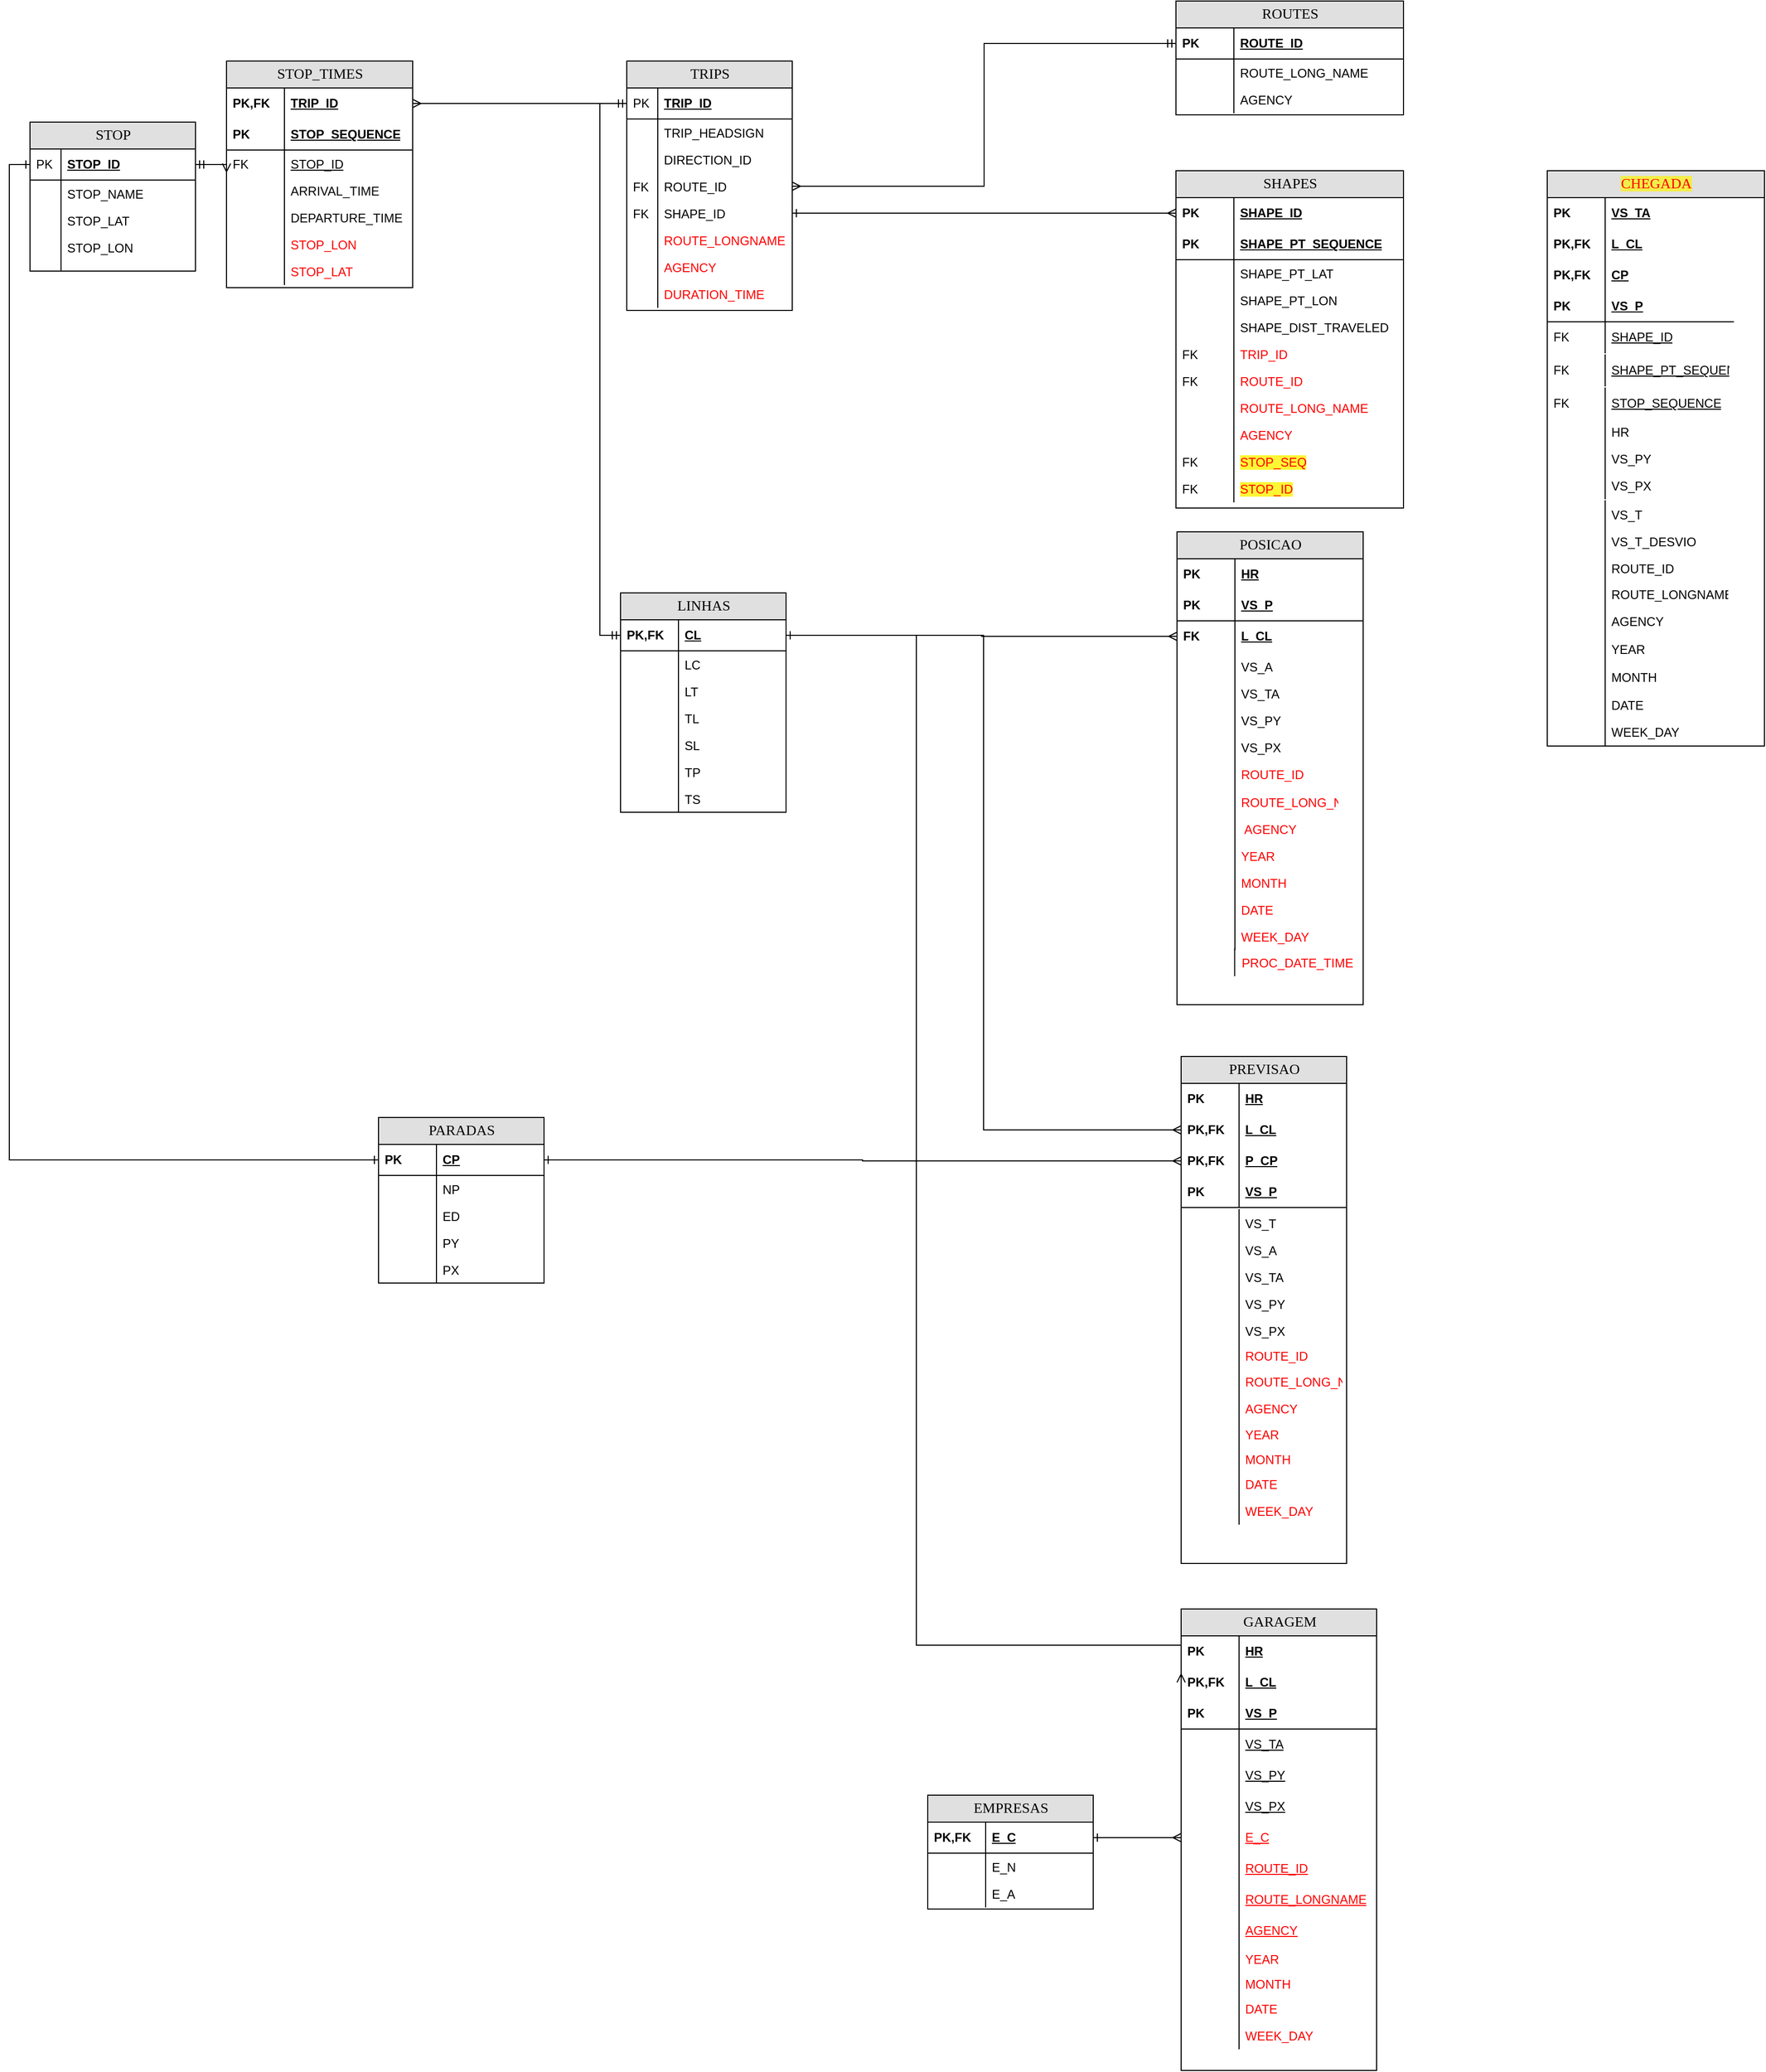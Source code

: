 <mxfile version="26.0.10">
  <diagram name="SEM_FK" id="dP0yt02PlU0eL7siYHHv">
    <mxGraphModel dx="3725" dy="1305" grid="1" gridSize="10" guides="1" tooltips="1" connect="1" arrows="1" fold="1" page="1" pageScale="1" pageWidth="1100" pageHeight="850" background="none" math="0" shadow="0">
      <root>
        <mxCell id="9aSAy0q2wmHGv-H-PZl3-0" />
        <mxCell id="9aSAy0q2wmHGv-H-PZl3-1" parent="9aSAy0q2wmHGv-H-PZl3-0" />
        <mxCell id="9aSAy0q2wmHGv-H-PZl3-2" value="STOP_TIMES" style="swimlane;html=1;fontStyle=0;childLayout=stackLayout;horizontal=1;startSize=26;fillColor=#e0e0e0;horizontalStack=0;resizeParent=1;resizeLast=0;collapsible=1;marginBottom=0;swimlaneFillColor=#ffffff;align=center;rounded=0;shadow=0;comic=0;labelBackgroundColor=none;strokeWidth=1;fontFamily=Verdana;fontSize=14" vertex="1" parent="9aSAy0q2wmHGv-H-PZl3-1">
          <mxGeometry x="-787" y="118" width="180" height="219" as="geometry" />
        </mxCell>
        <mxCell id="9aSAy0q2wmHGv-H-PZl3-3" value="&lt;span style=&quot;&quot;&gt;TRIP_ID&lt;/span&gt;" style="shape=partialRectangle;top=0;left=0;right=0;bottom=0;html=1;align=left;verticalAlign=middle;fillColor=none;spacingLeft=60;spacingRight=4;whiteSpace=wrap;overflow=hidden;rotatable=0;points=[[0,0.5],[1,0.5]];portConstraint=eastwest;dropTarget=0;fontStyle=5;" vertex="1" parent="9aSAy0q2wmHGv-H-PZl3-2">
          <mxGeometry y="26" width="180" height="30" as="geometry" />
        </mxCell>
        <mxCell id="9aSAy0q2wmHGv-H-PZl3-4" value="PK,FK" style="shape=partialRectangle;fontStyle=1;top=0;left=0;bottom=0;html=1;fillColor=none;align=left;verticalAlign=middle;spacingLeft=4;spacingRight=4;whiteSpace=wrap;overflow=hidden;rotatable=0;points=[];portConstraint=eastwest;part=1;" vertex="1" connectable="0" parent="9aSAy0q2wmHGv-H-PZl3-3">
          <mxGeometry width="56" height="30" as="geometry" />
        </mxCell>
        <mxCell id="9aSAy0q2wmHGv-H-PZl3-5" value="STOP_SEQUENCE" style="shape=partialRectangle;top=0;left=0;right=0;bottom=1;html=1;align=left;verticalAlign=middle;fillColor=none;spacingLeft=60;spacingRight=4;whiteSpace=wrap;overflow=hidden;rotatable=0;points=[[0,0.5],[1,0.5]];portConstraint=eastwest;dropTarget=0;fontStyle=5;" vertex="1" parent="9aSAy0q2wmHGv-H-PZl3-2">
          <mxGeometry y="56" width="180" height="30" as="geometry" />
        </mxCell>
        <mxCell id="9aSAy0q2wmHGv-H-PZl3-6" value="PK" style="shape=partialRectangle;fontStyle=1;top=0;left=0;bottom=0;html=1;fillColor=none;align=left;verticalAlign=middle;spacingLeft=4;spacingRight=4;whiteSpace=wrap;overflow=hidden;rotatable=0;points=[];portConstraint=eastwest;part=1;" vertex="1" connectable="0" parent="9aSAy0q2wmHGv-H-PZl3-5">
          <mxGeometry width="56" height="30" as="geometry" />
        </mxCell>
        <mxCell id="9aSAy0q2wmHGv-H-PZl3-7" value="&lt;span style=&quot;text-decoration-line: underline;&quot;&gt;STOP_ID&lt;/span&gt;" style="shape=partialRectangle;top=0;left=0;right=0;bottom=0;html=1;align=left;verticalAlign=top;fillColor=none;spacingLeft=60;spacingRight=4;whiteSpace=wrap;overflow=hidden;rotatable=0;points=[[0,0.5],[1,0.5]];portConstraint=eastwest;dropTarget=0;fontStyle=0" vertex="1" parent="9aSAy0q2wmHGv-H-PZl3-2">
          <mxGeometry y="86" width="180" height="26" as="geometry" />
        </mxCell>
        <mxCell id="9aSAy0q2wmHGv-H-PZl3-8" value="FK" style="shape=partialRectangle;top=0;left=0;bottom=0;html=1;fillColor=none;align=left;verticalAlign=top;spacingLeft=4;spacingRight=4;whiteSpace=wrap;overflow=hidden;rotatable=0;points=[];portConstraint=eastwest;part=1;" vertex="1" connectable="0" parent="9aSAy0q2wmHGv-H-PZl3-7">
          <mxGeometry width="56" height="26" as="geometry" />
        </mxCell>
        <mxCell id="9aSAy0q2wmHGv-H-PZl3-9" value="ARRIVAL_TIME" style="shape=partialRectangle;top=0;left=0;right=0;bottom=0;html=1;align=left;verticalAlign=top;fillColor=none;spacingLeft=60;spacingRight=4;whiteSpace=wrap;overflow=hidden;rotatable=0;points=[[0,0.5],[1,0.5]];portConstraint=eastwest;dropTarget=0;fontColor=light-dark(#050505, #ededed);" vertex="1" parent="9aSAy0q2wmHGv-H-PZl3-2">
          <mxGeometry y="112" width="180" height="26" as="geometry" />
        </mxCell>
        <mxCell id="9aSAy0q2wmHGv-H-PZl3-10" value="" style="shape=partialRectangle;top=0;left=0;bottom=0;html=1;fillColor=none;align=left;verticalAlign=top;spacingLeft=4;spacingRight=4;whiteSpace=wrap;overflow=hidden;rotatable=0;points=[];portConstraint=eastwest;part=1;" vertex="1" connectable="0" parent="9aSAy0q2wmHGv-H-PZl3-9">
          <mxGeometry width="56" height="26" as="geometry" />
        </mxCell>
        <mxCell id="9aSAy0q2wmHGv-H-PZl3-11" value="DEPARTURE_TIME" style="shape=partialRectangle;top=0;left=0;right=0;bottom=0;html=1;align=left;verticalAlign=top;fillColor=none;spacingLeft=60;spacingRight=4;whiteSpace=wrap;overflow=hidden;rotatable=0;points=[[0,0.5],[1,0.5]];portConstraint=eastwest;dropTarget=0;fontColor=light-dark(#050505, #ededed);" vertex="1" parent="9aSAy0q2wmHGv-H-PZl3-2">
          <mxGeometry y="138" width="180" height="26" as="geometry" />
        </mxCell>
        <mxCell id="9aSAy0q2wmHGv-H-PZl3-12" value="" style="shape=partialRectangle;top=0;left=0;bottom=0;html=1;fillColor=none;align=left;verticalAlign=top;spacingLeft=4;spacingRight=4;whiteSpace=wrap;overflow=hidden;rotatable=0;points=[];portConstraint=eastwest;part=1;" vertex="1" connectable="0" parent="9aSAy0q2wmHGv-H-PZl3-11">
          <mxGeometry width="56" height="26" as="geometry" />
        </mxCell>
        <mxCell id="9aSAy0q2wmHGv-H-PZl3-13" value="STOP_LON" style="shape=partialRectangle;top=0;left=0;right=0;bottom=0;html=1;align=left;verticalAlign=top;fillColor=none;spacingLeft=60;spacingRight=4;whiteSpace=wrap;overflow=hidden;rotatable=0;points=[[0,0.5],[1,0.5]];portConstraint=eastwest;dropTarget=0;fontColor=light-dark(#ff0000, #ededed);" vertex="1" parent="9aSAy0q2wmHGv-H-PZl3-2">
          <mxGeometry y="164" width="180" height="26" as="geometry" />
        </mxCell>
        <mxCell id="9aSAy0q2wmHGv-H-PZl3-14" value="" style="shape=partialRectangle;top=0;left=0;bottom=0;html=1;fillColor=none;align=left;verticalAlign=top;spacingLeft=4;spacingRight=4;whiteSpace=wrap;overflow=hidden;rotatable=0;points=[];portConstraint=eastwest;part=1;" vertex="1" connectable="0" parent="9aSAy0q2wmHGv-H-PZl3-13">
          <mxGeometry width="56" height="26" as="geometry" />
        </mxCell>
        <mxCell id="9aSAy0q2wmHGv-H-PZl3-15" value="STOP_LAT" style="shape=partialRectangle;top=0;left=0;right=0;bottom=0;html=1;align=left;verticalAlign=top;fillColor=none;spacingLeft=60;spacingRight=4;whiteSpace=wrap;overflow=hidden;rotatable=0;points=[[0,0.5],[1,0.5]];portConstraint=eastwest;dropTarget=0;fontColor=light-dark(#ff0000, #ededed);" vertex="1" parent="9aSAy0q2wmHGv-H-PZl3-2">
          <mxGeometry y="190" width="180" height="26" as="geometry" />
        </mxCell>
        <mxCell id="9aSAy0q2wmHGv-H-PZl3-16" value="" style="shape=partialRectangle;top=0;left=0;bottom=0;html=1;fillColor=none;align=left;verticalAlign=top;spacingLeft=4;spacingRight=4;whiteSpace=wrap;overflow=hidden;rotatable=0;points=[];portConstraint=eastwest;part=1;" vertex="1" connectable="0" parent="9aSAy0q2wmHGv-H-PZl3-15">
          <mxGeometry width="56" height="26" as="geometry" />
        </mxCell>
        <mxCell id="9aSAy0q2wmHGv-H-PZl3-17" value="TRIPS" style="swimlane;html=1;fontStyle=0;childLayout=stackLayout;horizontal=1;startSize=26;fillColor=#e0e0e0;horizontalStack=0;resizeParent=1;resizeLast=0;collapsible=1;marginBottom=0;swimlaneFillColor=#ffffff;align=center;rounded=0;shadow=0;comic=0;labelBackgroundColor=none;strokeWidth=1;fontFamily=Verdana;fontSize=14;swimlaneLine=1;" vertex="1" parent="9aSAy0q2wmHGv-H-PZl3-1">
          <mxGeometry x="-400" y="118" width="160" height="241" as="geometry" />
        </mxCell>
        <mxCell id="9aSAy0q2wmHGv-H-PZl3-18" value="TRIP_ID" style="shape=partialRectangle;top=0;left=0;right=0;bottom=1;html=1;align=left;verticalAlign=middle;fillColor=none;spacingLeft=34;spacingRight=4;whiteSpace=wrap;overflow=hidden;rotatable=0;points=[[0,0.5],[1,0.5]];portConstraint=eastwest;dropTarget=0;fontStyle=5;" vertex="1" parent="9aSAy0q2wmHGv-H-PZl3-17">
          <mxGeometry y="26" width="160" height="30" as="geometry" />
        </mxCell>
        <mxCell id="9aSAy0q2wmHGv-H-PZl3-19" value="PK" style="shape=partialRectangle;top=0;left=0;bottom=0;html=1;fillColor=none;align=left;verticalAlign=middle;spacingLeft=4;spacingRight=4;whiteSpace=wrap;overflow=hidden;rotatable=0;points=[];portConstraint=eastwest;part=1;" vertex="1" connectable="0" parent="9aSAy0q2wmHGv-H-PZl3-18">
          <mxGeometry width="30" height="30" as="geometry" />
        </mxCell>
        <mxCell id="9aSAy0q2wmHGv-H-PZl3-20" value="TRIP_HEADSIGN" style="shape=partialRectangle;top=0;left=0;right=0;bottom=0;html=1;align=left;verticalAlign=top;fillColor=none;spacingLeft=34;spacingRight=4;whiteSpace=wrap;overflow=hidden;rotatable=0;points=[[0,0.5],[1,0.5]];portConstraint=eastwest;dropTarget=0;" vertex="1" parent="9aSAy0q2wmHGv-H-PZl3-17">
          <mxGeometry y="56" width="160" height="26" as="geometry" />
        </mxCell>
        <mxCell id="9aSAy0q2wmHGv-H-PZl3-21" value="" style="shape=partialRectangle;top=0;left=0;bottom=0;html=1;fillColor=none;align=left;verticalAlign=top;spacingLeft=4;spacingRight=4;whiteSpace=wrap;overflow=hidden;rotatable=0;points=[];portConstraint=eastwest;part=1;" vertex="1" connectable="0" parent="9aSAy0q2wmHGv-H-PZl3-20">
          <mxGeometry width="30" height="26" as="geometry" />
        </mxCell>
        <mxCell id="9aSAy0q2wmHGv-H-PZl3-22" value="DIRECTION_ID" style="shape=partialRectangle;top=0;left=0;right=0;bottom=0;html=1;align=left;verticalAlign=top;fillColor=none;spacingLeft=34;spacingRight=4;whiteSpace=wrap;overflow=hidden;rotatable=0;points=[[0,0.5],[1,0.5]];portConstraint=eastwest;dropTarget=0;" vertex="1" parent="9aSAy0q2wmHGv-H-PZl3-17">
          <mxGeometry y="82" width="160" height="26" as="geometry" />
        </mxCell>
        <mxCell id="9aSAy0q2wmHGv-H-PZl3-23" value="" style="shape=partialRectangle;top=0;left=0;bottom=0;html=1;fillColor=none;align=left;verticalAlign=top;spacingLeft=4;spacingRight=4;whiteSpace=wrap;overflow=hidden;rotatable=0;points=[];portConstraint=eastwest;part=1;" vertex="1" connectable="0" parent="9aSAy0q2wmHGv-H-PZl3-22">
          <mxGeometry width="30" height="26" as="geometry" />
        </mxCell>
        <mxCell id="9aSAy0q2wmHGv-H-PZl3-24" value="ROUTE_ID" style="shape=partialRectangle;top=0;left=0;right=0;bottom=0;html=1;align=left;verticalAlign=top;fillColor=none;spacingLeft=34;spacingRight=4;whiteSpace=wrap;overflow=hidden;rotatable=0;points=[[0,0.5],[1,0.5]];portConstraint=eastwest;dropTarget=0;" vertex="1" parent="9aSAy0q2wmHGv-H-PZl3-17">
          <mxGeometry y="108" width="160" height="26" as="geometry" />
        </mxCell>
        <mxCell id="9aSAy0q2wmHGv-H-PZl3-25" value="FK" style="shape=partialRectangle;top=0;left=0;bottom=0;html=1;fillColor=none;align=left;verticalAlign=top;spacingLeft=4;spacingRight=4;whiteSpace=wrap;overflow=hidden;rotatable=0;points=[];portConstraint=eastwest;part=1;" vertex="1" connectable="0" parent="9aSAy0q2wmHGv-H-PZl3-24">
          <mxGeometry width="30" height="26" as="geometry" />
        </mxCell>
        <mxCell id="9aSAy0q2wmHGv-H-PZl3-26" value="SHAPE_ID" style="shape=partialRectangle;top=0;left=0;right=0;bottom=0;html=1;align=left;verticalAlign=top;fillColor=none;spacingLeft=34;spacingRight=4;whiteSpace=wrap;overflow=hidden;rotatable=0;points=[[0,0.5],[1,0.5]];portConstraint=eastwest;dropTarget=0;" vertex="1" parent="9aSAy0q2wmHGv-H-PZl3-17">
          <mxGeometry y="134" width="160" height="26" as="geometry" />
        </mxCell>
        <mxCell id="9aSAy0q2wmHGv-H-PZl3-27" value="FK" style="shape=partialRectangle;top=0;left=0;bottom=0;html=1;fillColor=none;align=left;verticalAlign=top;spacingLeft=4;spacingRight=4;whiteSpace=wrap;overflow=hidden;rotatable=0;points=[];portConstraint=eastwest;part=1;" vertex="1" connectable="0" parent="9aSAy0q2wmHGv-H-PZl3-26">
          <mxGeometry width="30" height="26" as="geometry" />
        </mxCell>
        <mxCell id="9aSAy0q2wmHGv-H-PZl3-28" value="ROUTE_LONGNAME" style="shape=partialRectangle;top=0;left=0;right=0;bottom=0;html=1;align=left;verticalAlign=top;fillColor=none;spacingLeft=34;spacingRight=4;whiteSpace=wrap;overflow=hidden;rotatable=0;points=[[0,0.5],[1,0.5]];portConstraint=eastwest;dropTarget=0;fontColor=light-dark(#ff0000, #ededed);" vertex="1" parent="9aSAy0q2wmHGv-H-PZl3-17">
          <mxGeometry y="160" width="160" height="26" as="geometry" />
        </mxCell>
        <mxCell id="9aSAy0q2wmHGv-H-PZl3-29" value="" style="shape=partialRectangle;top=0;left=0;bottom=0;html=1;fillColor=none;align=left;verticalAlign=top;spacingLeft=4;spacingRight=4;whiteSpace=wrap;overflow=hidden;rotatable=0;points=[];portConstraint=eastwest;part=1;" vertex="1" connectable="0" parent="9aSAy0q2wmHGv-H-PZl3-28">
          <mxGeometry width="30" height="26" as="geometry" />
        </mxCell>
        <mxCell id="9aSAy0q2wmHGv-H-PZl3-30" value="AGENCY" style="shape=partialRectangle;top=0;left=0;right=0;bottom=0;html=1;align=left;verticalAlign=top;fillColor=none;spacingLeft=34;spacingRight=4;whiteSpace=wrap;overflow=hidden;rotatable=0;points=[[0,0.5],[1,0.5]];portConstraint=eastwest;dropTarget=0;fontColor=light-dark(#ff0000, #ededed);" vertex="1" parent="9aSAy0q2wmHGv-H-PZl3-17">
          <mxGeometry y="186" width="160" height="26" as="geometry" />
        </mxCell>
        <mxCell id="9aSAy0q2wmHGv-H-PZl3-31" value="" style="shape=partialRectangle;top=0;left=0;bottom=0;html=1;fillColor=none;align=left;verticalAlign=top;spacingLeft=4;spacingRight=4;whiteSpace=wrap;overflow=hidden;rotatable=0;points=[];portConstraint=eastwest;part=1;" vertex="1" connectable="0" parent="9aSAy0q2wmHGv-H-PZl3-30">
          <mxGeometry width="30" height="26" as="geometry" />
        </mxCell>
        <mxCell id="9aSAy0q2wmHGv-H-PZl3-32" value="DURATION_TIME" style="shape=partialRectangle;top=0;left=0;right=0;bottom=0;html=1;align=left;verticalAlign=top;fillColor=none;spacingLeft=34;spacingRight=4;whiteSpace=wrap;overflow=hidden;rotatable=0;points=[[0,0.5],[1,0.5]];portConstraint=eastwest;dropTarget=0;fontColor=light-dark(#ff0000, #ededed);" vertex="1" parent="9aSAy0q2wmHGv-H-PZl3-17">
          <mxGeometry y="212" width="160" height="26" as="geometry" />
        </mxCell>
        <mxCell id="9aSAy0q2wmHGv-H-PZl3-33" value="" style="shape=partialRectangle;top=0;left=0;bottom=0;html=1;fillColor=none;align=left;verticalAlign=top;spacingLeft=4;spacingRight=4;whiteSpace=wrap;overflow=hidden;rotatable=0;points=[];portConstraint=eastwest;part=1;" vertex="1" connectable="0" parent="9aSAy0q2wmHGv-H-PZl3-32">
          <mxGeometry width="30" height="26" as="geometry" />
        </mxCell>
        <mxCell id="9aSAy0q2wmHGv-H-PZl3-34" value="ROUTES" style="swimlane;html=1;fontStyle=0;childLayout=stackLayout;horizontal=1;startSize=26;fillColor=#e0e0e0;horizontalStack=0;resizeParent=1;resizeLast=0;collapsible=1;marginBottom=0;swimlaneFillColor=#ffffff;align=center;rounded=0;shadow=0;comic=0;labelBackgroundColor=none;strokeWidth=1;fontFamily=Verdana;fontSize=14" vertex="1" parent="9aSAy0q2wmHGv-H-PZl3-1">
          <mxGeometry x="131" y="60" width="220" height="110" as="geometry" />
        </mxCell>
        <mxCell id="9aSAy0q2wmHGv-H-PZl3-35" value="ROUTE_ID" style="shape=partialRectangle;top=0;left=0;right=0;bottom=1;html=1;align=left;verticalAlign=middle;fillColor=none;spacingLeft=60;spacingRight=4;whiteSpace=wrap;overflow=hidden;rotatable=0;points=[[0,0.5],[1,0.5]];portConstraint=eastwest;dropTarget=0;fontStyle=5;" vertex="1" parent="9aSAy0q2wmHGv-H-PZl3-34">
          <mxGeometry y="26" width="220" height="30" as="geometry" />
        </mxCell>
        <mxCell id="9aSAy0q2wmHGv-H-PZl3-36" value="PK" style="shape=partialRectangle;fontStyle=1;top=0;left=0;bottom=0;html=1;fillColor=none;align=left;verticalAlign=middle;spacingLeft=4;spacingRight=4;whiteSpace=wrap;overflow=hidden;rotatable=0;points=[];portConstraint=eastwest;part=1;" vertex="1" connectable="0" parent="9aSAy0q2wmHGv-H-PZl3-35">
          <mxGeometry width="56" height="30" as="geometry" />
        </mxCell>
        <mxCell id="9aSAy0q2wmHGv-H-PZl3-37" value="ROUTE_LONG_NAME" style="shape=partialRectangle;top=0;left=0;right=0;bottom=0;html=1;align=left;verticalAlign=top;fillColor=none;spacingLeft=60;spacingRight=4;whiteSpace=wrap;overflow=hidden;rotatable=0;points=[[0,0.5],[1,0.5]];portConstraint=eastwest;dropTarget=0;" vertex="1" parent="9aSAy0q2wmHGv-H-PZl3-34">
          <mxGeometry y="56" width="220" height="26" as="geometry" />
        </mxCell>
        <mxCell id="9aSAy0q2wmHGv-H-PZl3-38" value="" style="shape=partialRectangle;top=0;left=0;bottom=0;html=1;fillColor=none;align=left;verticalAlign=top;spacingLeft=4;spacingRight=4;whiteSpace=wrap;overflow=hidden;rotatable=0;points=[];portConstraint=eastwest;part=1;" vertex="1" connectable="0" parent="9aSAy0q2wmHGv-H-PZl3-37">
          <mxGeometry width="56" height="26" as="geometry" />
        </mxCell>
        <mxCell id="9aSAy0q2wmHGv-H-PZl3-39" value="AGENCY" style="shape=partialRectangle;top=0;left=0;right=0;bottom=0;html=1;align=left;verticalAlign=top;fillColor=none;spacingLeft=60;spacingRight=4;whiteSpace=wrap;overflow=hidden;rotatable=0;points=[[0,0.5],[1,0.5]];portConstraint=eastwest;dropTarget=0;" vertex="1" parent="9aSAy0q2wmHGv-H-PZl3-34">
          <mxGeometry y="82" width="220" height="26" as="geometry" />
        </mxCell>
        <mxCell id="9aSAy0q2wmHGv-H-PZl3-40" value="" style="shape=partialRectangle;top=0;left=0;bottom=0;html=1;fillColor=none;align=left;verticalAlign=top;spacingLeft=4;spacingRight=4;whiteSpace=wrap;overflow=hidden;rotatable=0;points=[];portConstraint=eastwest;part=1;" vertex="1" connectable="0" parent="9aSAy0q2wmHGv-H-PZl3-39">
          <mxGeometry width="56" height="26" as="geometry" />
        </mxCell>
        <mxCell id="9aSAy0q2wmHGv-H-PZl3-41" value="LINHAS" style="swimlane;html=1;fontStyle=0;childLayout=stackLayout;horizontal=1;startSize=26;fillColor=#e0e0e0;horizontalStack=0;resizeParent=1;resizeLast=0;collapsible=1;marginBottom=0;swimlaneFillColor=#ffffff;align=center;rounded=0;shadow=0;comic=0;labelBackgroundColor=none;strokeWidth=1;fontFamily=Verdana;fontSize=14" vertex="1" parent="9aSAy0q2wmHGv-H-PZl3-1">
          <mxGeometry x="-406" y="632" width="160" height="212" as="geometry" />
        </mxCell>
        <mxCell id="9aSAy0q2wmHGv-H-PZl3-42" value="CL" style="shape=partialRectangle;top=0;left=0;right=0;bottom=1;html=1;align=left;verticalAlign=middle;fillColor=none;spacingLeft=60;spacingRight=4;whiteSpace=wrap;overflow=hidden;rotatable=0;points=[[0,0.5],[1,0.5]];portConstraint=eastwest;dropTarget=0;fontStyle=5;" vertex="1" parent="9aSAy0q2wmHGv-H-PZl3-41">
          <mxGeometry y="26" width="160" height="30" as="geometry" />
        </mxCell>
        <mxCell id="9aSAy0q2wmHGv-H-PZl3-43" value="PK,FK" style="shape=partialRectangle;fontStyle=1;top=0;left=0;bottom=0;html=1;fillColor=none;align=left;verticalAlign=middle;spacingLeft=4;spacingRight=4;whiteSpace=wrap;overflow=hidden;rotatable=0;points=[];portConstraint=eastwest;part=1;" vertex="1" connectable="0" parent="9aSAy0q2wmHGv-H-PZl3-42">
          <mxGeometry width="56" height="30" as="geometry" />
        </mxCell>
        <mxCell id="9aSAy0q2wmHGv-H-PZl3-44" value="LC" style="shape=partialRectangle;top=0;left=0;right=0;bottom=0;html=1;align=left;verticalAlign=top;fillColor=none;spacingLeft=60;spacingRight=4;whiteSpace=wrap;overflow=hidden;rotatable=0;points=[[0,0.5],[1,0.5]];portConstraint=eastwest;dropTarget=0;" vertex="1" parent="9aSAy0q2wmHGv-H-PZl3-41">
          <mxGeometry y="56" width="160" height="26" as="geometry" />
        </mxCell>
        <mxCell id="9aSAy0q2wmHGv-H-PZl3-45" value="" style="shape=partialRectangle;top=0;left=0;bottom=0;html=1;fillColor=none;align=left;verticalAlign=top;spacingLeft=4;spacingRight=4;whiteSpace=wrap;overflow=hidden;rotatable=0;points=[];portConstraint=eastwest;part=1;" vertex="1" connectable="0" parent="9aSAy0q2wmHGv-H-PZl3-44">
          <mxGeometry width="56" height="26" as="geometry" />
        </mxCell>
        <mxCell id="9aSAy0q2wmHGv-H-PZl3-46" value="LT" style="shape=partialRectangle;top=0;left=0;right=0;bottom=0;html=1;align=left;verticalAlign=top;fillColor=none;spacingLeft=60;spacingRight=4;whiteSpace=wrap;overflow=hidden;rotatable=0;points=[[0,0.5],[1,0.5]];portConstraint=eastwest;dropTarget=0;" vertex="1" parent="9aSAy0q2wmHGv-H-PZl3-41">
          <mxGeometry y="82" width="160" height="26" as="geometry" />
        </mxCell>
        <mxCell id="9aSAy0q2wmHGv-H-PZl3-47" value="" style="shape=partialRectangle;top=0;left=0;bottom=0;html=1;fillColor=none;align=left;verticalAlign=top;spacingLeft=4;spacingRight=4;whiteSpace=wrap;overflow=hidden;rotatable=0;points=[];portConstraint=eastwest;part=1;" vertex="1" connectable="0" parent="9aSAy0q2wmHGv-H-PZl3-46">
          <mxGeometry width="56" height="26" as="geometry" />
        </mxCell>
        <mxCell id="9aSAy0q2wmHGv-H-PZl3-48" value="TL" style="shape=partialRectangle;top=0;left=0;right=0;bottom=0;html=1;align=left;verticalAlign=top;fillColor=none;spacingLeft=60;spacingRight=4;whiteSpace=wrap;overflow=hidden;rotatable=0;points=[[0,0.5],[1,0.5]];portConstraint=eastwest;dropTarget=0;" vertex="1" parent="9aSAy0q2wmHGv-H-PZl3-41">
          <mxGeometry y="108" width="160" height="26" as="geometry" />
        </mxCell>
        <mxCell id="9aSAy0q2wmHGv-H-PZl3-49" value="" style="shape=partialRectangle;top=0;left=0;bottom=0;html=1;fillColor=none;align=left;verticalAlign=top;spacingLeft=4;spacingRight=4;whiteSpace=wrap;overflow=hidden;rotatable=0;points=[];portConstraint=eastwest;part=1;" vertex="1" connectable="0" parent="9aSAy0q2wmHGv-H-PZl3-48">
          <mxGeometry width="56" height="26" as="geometry" />
        </mxCell>
        <mxCell id="9aSAy0q2wmHGv-H-PZl3-50" value="SL" style="shape=partialRectangle;top=0;left=0;right=0;bottom=0;html=1;align=left;verticalAlign=top;fillColor=none;spacingLeft=60;spacingRight=4;whiteSpace=wrap;overflow=hidden;rotatable=0;points=[[0,0.5],[1,0.5]];portConstraint=eastwest;dropTarget=0;" vertex="1" parent="9aSAy0q2wmHGv-H-PZl3-41">
          <mxGeometry y="134" width="160" height="26" as="geometry" />
        </mxCell>
        <mxCell id="9aSAy0q2wmHGv-H-PZl3-51" value="" style="shape=partialRectangle;top=0;left=0;bottom=0;html=1;fillColor=none;align=left;verticalAlign=top;spacingLeft=4;spacingRight=4;whiteSpace=wrap;overflow=hidden;rotatable=0;points=[];portConstraint=eastwest;part=1;" vertex="1" connectable="0" parent="9aSAy0q2wmHGv-H-PZl3-50">
          <mxGeometry width="56" height="26" as="geometry" />
        </mxCell>
        <mxCell id="9aSAy0q2wmHGv-H-PZl3-52" value="TP" style="shape=partialRectangle;top=0;left=0;right=0;bottom=0;html=1;align=left;verticalAlign=top;fillColor=none;spacingLeft=60;spacingRight=4;whiteSpace=wrap;overflow=hidden;rotatable=0;points=[[0,0.5],[1,0.5]];portConstraint=eastwest;dropTarget=0;" vertex="1" parent="9aSAy0q2wmHGv-H-PZl3-41">
          <mxGeometry y="160" width="160" height="26" as="geometry" />
        </mxCell>
        <mxCell id="9aSAy0q2wmHGv-H-PZl3-53" value="" style="shape=partialRectangle;top=0;left=0;bottom=0;html=1;fillColor=none;align=left;verticalAlign=top;spacingLeft=4;spacingRight=4;whiteSpace=wrap;overflow=hidden;rotatable=0;points=[];portConstraint=eastwest;part=1;" vertex="1" connectable="0" parent="9aSAy0q2wmHGv-H-PZl3-52">
          <mxGeometry width="56" height="26" as="geometry" />
        </mxCell>
        <mxCell id="9aSAy0q2wmHGv-H-PZl3-54" value="TS" style="shape=partialRectangle;top=0;left=0;right=0;bottom=0;html=1;align=left;verticalAlign=top;fillColor=none;spacingLeft=60;spacingRight=4;whiteSpace=wrap;overflow=hidden;rotatable=0;points=[[0,0.5],[1,0.5]];portConstraint=eastwest;dropTarget=0;" vertex="1" parent="9aSAy0q2wmHGv-H-PZl3-41">
          <mxGeometry y="186" width="160" height="26" as="geometry" />
        </mxCell>
        <mxCell id="9aSAy0q2wmHGv-H-PZl3-55" value="" style="shape=partialRectangle;top=0;left=0;bottom=0;html=1;fillColor=none;align=left;verticalAlign=top;spacingLeft=4;spacingRight=4;whiteSpace=wrap;overflow=hidden;rotatable=0;points=[];portConstraint=eastwest;part=1;" vertex="1" connectable="0" parent="9aSAy0q2wmHGv-H-PZl3-54">
          <mxGeometry width="56" height="26" as="geometry" />
        </mxCell>
        <mxCell id="9aSAy0q2wmHGv-H-PZl3-56" value="SHAPES" style="swimlane;html=1;fontStyle=0;childLayout=stackLayout;horizontal=1;startSize=26;fillColor=#e0e0e0;horizontalStack=0;resizeParent=1;resizeLast=0;collapsible=1;marginBottom=0;swimlaneFillColor=#ffffff;align=center;rounded=0;shadow=0;comic=0;labelBackgroundColor=none;strokeWidth=1;fontFamily=Verdana;fontSize=14" vertex="1" parent="9aSAy0q2wmHGv-H-PZl3-1">
          <mxGeometry x="131" y="224" width="220" height="326" as="geometry" />
        </mxCell>
        <mxCell id="9aSAy0q2wmHGv-H-PZl3-57" value="SHAPE_ID" style="shape=partialRectangle;top=0;left=0;right=0;bottom=0;html=1;align=left;verticalAlign=middle;fillColor=none;spacingLeft=60;spacingRight=4;whiteSpace=wrap;overflow=hidden;rotatable=0;points=[[0,0.5],[1,0.5]];portConstraint=eastwest;dropTarget=0;fontStyle=5;" vertex="1" parent="9aSAy0q2wmHGv-H-PZl3-56">
          <mxGeometry y="26" width="220" height="30" as="geometry" />
        </mxCell>
        <mxCell id="9aSAy0q2wmHGv-H-PZl3-58" value="PK" style="shape=partialRectangle;fontStyle=1;top=0;left=0;bottom=0;html=1;fillColor=none;align=left;verticalAlign=middle;spacingLeft=4;spacingRight=4;whiteSpace=wrap;overflow=hidden;rotatable=0;points=[];portConstraint=eastwest;part=1;" vertex="1" connectable="0" parent="9aSAy0q2wmHGv-H-PZl3-57">
          <mxGeometry width="56" height="30" as="geometry" />
        </mxCell>
        <mxCell id="9aSAy0q2wmHGv-H-PZl3-59" value="SHAPE_PT_SEQUENCE" style="shape=partialRectangle;top=0;left=0;right=0;bottom=1;html=1;align=left;verticalAlign=middle;fillColor=none;spacingLeft=60;spacingRight=4;whiteSpace=wrap;overflow=hidden;rotatable=0;points=[[0,0.5],[1,0.5]];portConstraint=eastwest;dropTarget=0;fontStyle=5;" vertex="1" parent="9aSAy0q2wmHGv-H-PZl3-56">
          <mxGeometry y="56" width="220" height="30" as="geometry" />
        </mxCell>
        <mxCell id="9aSAy0q2wmHGv-H-PZl3-60" value="PK" style="shape=partialRectangle;fontStyle=1;top=0;left=0;bottom=0;html=1;fillColor=none;align=left;verticalAlign=middle;spacingLeft=4;spacingRight=4;whiteSpace=wrap;overflow=hidden;rotatable=0;points=[];portConstraint=eastwest;part=1;" vertex="1" connectable="0" parent="9aSAy0q2wmHGv-H-PZl3-59">
          <mxGeometry width="56" height="30" as="geometry" />
        </mxCell>
        <mxCell id="9aSAy0q2wmHGv-H-PZl3-61" value="SHAPE_PT_LAT" style="shape=partialRectangle;top=0;left=0;right=0;bottom=0;html=1;align=left;verticalAlign=top;fillColor=none;spacingLeft=60;spacingRight=4;whiteSpace=wrap;overflow=hidden;rotatable=0;points=[[0,0.5],[1,0.5]];portConstraint=eastwest;dropTarget=0;" vertex="1" parent="9aSAy0q2wmHGv-H-PZl3-56">
          <mxGeometry y="86" width="220" height="26" as="geometry" />
        </mxCell>
        <mxCell id="9aSAy0q2wmHGv-H-PZl3-62" value="" style="shape=partialRectangle;top=0;left=0;bottom=0;html=1;fillColor=none;align=left;verticalAlign=top;spacingLeft=4;spacingRight=4;whiteSpace=wrap;overflow=hidden;rotatable=0;points=[];portConstraint=eastwest;part=1;" vertex="1" connectable="0" parent="9aSAy0q2wmHGv-H-PZl3-61">
          <mxGeometry width="56" height="26" as="geometry" />
        </mxCell>
        <mxCell id="9aSAy0q2wmHGv-H-PZl3-63" value="SHAPE_PT_LON" style="shape=partialRectangle;top=0;left=0;right=0;bottom=0;html=1;align=left;verticalAlign=top;fillColor=none;spacingLeft=60;spacingRight=4;whiteSpace=wrap;overflow=hidden;rotatable=0;points=[[0,0.5],[1,0.5]];portConstraint=eastwest;dropTarget=0;" vertex="1" parent="9aSAy0q2wmHGv-H-PZl3-56">
          <mxGeometry y="112" width="220" height="26" as="geometry" />
        </mxCell>
        <mxCell id="9aSAy0q2wmHGv-H-PZl3-64" value="" style="shape=partialRectangle;top=0;left=0;bottom=0;html=1;fillColor=none;align=left;verticalAlign=top;spacingLeft=4;spacingRight=4;whiteSpace=wrap;overflow=hidden;rotatable=0;points=[];portConstraint=eastwest;part=1;" vertex="1" connectable="0" parent="9aSAy0q2wmHGv-H-PZl3-63">
          <mxGeometry width="56" height="26" as="geometry" />
        </mxCell>
        <mxCell id="9aSAy0q2wmHGv-H-PZl3-65" value="SHAPE_DIST_TRAVELED" style="shape=partialRectangle;top=0;left=0;right=0;bottom=0;html=1;align=left;verticalAlign=top;fillColor=none;spacingLeft=60;spacingRight=4;whiteSpace=wrap;overflow=hidden;rotatable=0;points=[[0,0.5],[1,0.5]];portConstraint=eastwest;dropTarget=0;" vertex="1" parent="9aSAy0q2wmHGv-H-PZl3-56">
          <mxGeometry y="138" width="220" height="26" as="geometry" />
        </mxCell>
        <mxCell id="9aSAy0q2wmHGv-H-PZl3-66" value="" style="shape=partialRectangle;top=0;left=0;bottom=0;html=1;fillColor=none;align=left;verticalAlign=top;spacingLeft=4;spacingRight=4;whiteSpace=wrap;overflow=hidden;rotatable=0;points=[];portConstraint=eastwest;part=1;" vertex="1" connectable="0" parent="9aSAy0q2wmHGv-H-PZl3-65">
          <mxGeometry width="56" height="26" as="geometry" />
        </mxCell>
        <mxCell id="9aSAy0q2wmHGv-H-PZl3-67" value="TRIP_ID" style="shape=partialRectangle;top=0;left=0;right=0;bottom=0;html=1;align=left;verticalAlign=top;fillColor=none;spacingLeft=60;spacingRight=4;whiteSpace=wrap;overflow=hidden;rotatable=0;points=[[0,0.5],[1,0.5]];portConstraint=eastwest;dropTarget=0;fontColor=light-dark(#ff0000, #ededed);" vertex="1" parent="9aSAy0q2wmHGv-H-PZl3-56">
          <mxGeometry y="164" width="220" height="26" as="geometry" />
        </mxCell>
        <mxCell id="9aSAy0q2wmHGv-H-PZl3-68" value="FK" style="shape=partialRectangle;top=0;left=0;bottom=0;html=1;fillColor=none;align=left;verticalAlign=top;spacingLeft=4;spacingRight=4;whiteSpace=wrap;overflow=hidden;rotatable=0;points=[];portConstraint=eastwest;part=1;" vertex="1" connectable="0" parent="9aSAy0q2wmHGv-H-PZl3-67">
          <mxGeometry width="56" height="26" as="geometry" />
        </mxCell>
        <mxCell id="9aSAy0q2wmHGv-H-PZl3-69" value="ROUTE_ID" style="shape=partialRectangle;top=0;left=0;right=0;bottom=0;html=1;align=left;verticalAlign=top;fillColor=none;spacingLeft=60;spacingRight=4;whiteSpace=wrap;overflow=hidden;rotatable=0;points=[[0,0.5],[1,0.5]];portConstraint=eastwest;dropTarget=0;fontColor=light-dark(#ff0000, #ededed);" vertex="1" parent="9aSAy0q2wmHGv-H-PZl3-56">
          <mxGeometry y="190" width="220" height="26" as="geometry" />
        </mxCell>
        <mxCell id="9aSAy0q2wmHGv-H-PZl3-70" value="FK" style="shape=partialRectangle;top=0;left=0;bottom=0;html=1;fillColor=none;align=left;verticalAlign=top;spacingLeft=4;spacingRight=4;whiteSpace=wrap;overflow=hidden;rotatable=0;points=[];portConstraint=eastwest;part=1;" vertex="1" connectable="0" parent="9aSAy0q2wmHGv-H-PZl3-69">
          <mxGeometry width="56" height="26" as="geometry" />
        </mxCell>
        <mxCell id="9aSAy0q2wmHGv-H-PZl3-71" value="ROUTE_LONG_NAME" style="shape=partialRectangle;top=0;left=0;right=0;bottom=0;html=1;align=left;verticalAlign=top;fillColor=none;spacingLeft=60;spacingRight=4;whiteSpace=wrap;overflow=hidden;rotatable=0;points=[[0,0.5],[1,0.5]];portConstraint=eastwest;dropTarget=0;fontColor=light-dark(#ff0000, #ededed);" vertex="1" parent="9aSAy0q2wmHGv-H-PZl3-56">
          <mxGeometry y="216" width="220" height="26" as="geometry" />
        </mxCell>
        <mxCell id="9aSAy0q2wmHGv-H-PZl3-72" value="" style="shape=partialRectangle;top=0;left=0;bottom=0;html=1;fillColor=none;align=left;verticalAlign=top;spacingLeft=4;spacingRight=4;whiteSpace=wrap;overflow=hidden;rotatable=0;points=[];portConstraint=eastwest;part=1;" vertex="1" connectable="0" parent="9aSAy0q2wmHGv-H-PZl3-71">
          <mxGeometry width="56" height="26" as="geometry" />
        </mxCell>
        <mxCell id="9aSAy0q2wmHGv-H-PZl3-73" value="AGENCY" style="shape=partialRectangle;top=0;left=0;right=0;bottom=0;html=1;align=left;verticalAlign=top;fillColor=none;spacingLeft=60;spacingRight=4;whiteSpace=wrap;overflow=hidden;rotatable=0;points=[[0,0.5],[1,0.5]];portConstraint=eastwest;dropTarget=0;fontColor=light-dark(#ff0000, #ededed);" vertex="1" parent="9aSAy0q2wmHGv-H-PZl3-56">
          <mxGeometry y="242" width="220" height="26" as="geometry" />
        </mxCell>
        <mxCell id="9aSAy0q2wmHGv-H-PZl3-74" value="" style="shape=partialRectangle;top=0;left=0;bottom=0;html=1;fillColor=none;align=left;verticalAlign=top;spacingLeft=4;spacingRight=4;whiteSpace=wrap;overflow=hidden;rotatable=0;points=[];portConstraint=eastwest;part=1;" vertex="1" connectable="0" parent="9aSAy0q2wmHGv-H-PZl3-73">
          <mxGeometry width="56" height="26" as="geometry" />
        </mxCell>
        <mxCell id="9aSAy0q2wmHGv-H-PZl3-75" value="STOP_SEQ" style="shape=partialRectangle;top=0;left=0;right=0;bottom=0;html=1;align=left;verticalAlign=top;fillColor=none;spacingLeft=60;spacingRight=4;whiteSpace=wrap;overflow=hidden;rotatable=0;points=[[0,0.5],[1,0.5]];portConstraint=eastwest;dropTarget=0;fontColor=light-dark(#ff0000, #ededed);labelBackgroundColor=light-dark(#fdf635, #ededed);" vertex="1" parent="9aSAy0q2wmHGv-H-PZl3-56">
          <mxGeometry y="268" width="220" height="26" as="geometry" />
        </mxCell>
        <mxCell id="9aSAy0q2wmHGv-H-PZl3-76" value="FK" style="shape=partialRectangle;top=0;left=0;bottom=0;html=1;fillColor=none;align=left;verticalAlign=top;spacingLeft=4;spacingRight=4;whiteSpace=wrap;overflow=hidden;rotatable=0;points=[];portConstraint=eastwest;part=1;" vertex="1" connectable="0" parent="9aSAy0q2wmHGv-H-PZl3-75">
          <mxGeometry width="56" height="26" as="geometry" />
        </mxCell>
        <mxCell id="9aSAy0q2wmHGv-H-PZl3-77" value="STOP_ID" style="shape=partialRectangle;top=0;left=0;right=0;bottom=0;html=1;align=left;verticalAlign=top;fillColor=none;spacingLeft=60;spacingRight=4;whiteSpace=wrap;overflow=hidden;rotatable=0;points=[[0,0.5],[1,0.5]];portConstraint=eastwest;dropTarget=0;fontColor=light-dark(#ff0000, #ededed);labelBackgroundColor=light-dark(#fdf635, #ededed);" vertex="1" parent="9aSAy0q2wmHGv-H-PZl3-56">
          <mxGeometry y="294" width="220" height="26" as="geometry" />
        </mxCell>
        <mxCell id="9aSAy0q2wmHGv-H-PZl3-78" value="FK" style="shape=partialRectangle;top=0;left=0;bottom=0;html=1;fillColor=none;align=left;verticalAlign=top;spacingLeft=4;spacingRight=4;whiteSpace=wrap;overflow=hidden;rotatable=0;points=[];portConstraint=eastwest;part=1;" vertex="1" connectable="0" parent="9aSAy0q2wmHGv-H-PZl3-77">
          <mxGeometry width="56" height="26" as="geometry" />
        </mxCell>
        <mxCell id="9aSAy0q2wmHGv-H-PZl3-79" value="POSICAO" style="swimlane;html=1;fontStyle=0;childLayout=stackLayout;horizontal=1;startSize=26;fillColor=#e0e0e0;horizontalStack=0;resizeParent=1;resizeLast=0;collapsible=1;marginBottom=0;swimlaneFillColor=#ffffff;align=center;rounded=0;shadow=0;comic=0;labelBackgroundColor=none;strokeWidth=1;fontFamily=Verdana;fontSize=14" vertex="1" parent="9aSAy0q2wmHGv-H-PZl3-1">
          <mxGeometry x="132" y="573" width="180" height="457" as="geometry" />
        </mxCell>
        <mxCell id="9aSAy0q2wmHGv-H-PZl3-80" value="HR" style="shape=partialRectangle;top=0;left=0;right=0;bottom=0;html=1;align=left;verticalAlign=middle;fillColor=none;spacingLeft=60;spacingRight=4;whiteSpace=wrap;overflow=hidden;rotatable=0;points=[[0,0.5],[1,0.5]];portConstraint=eastwest;dropTarget=0;fontStyle=5;" vertex="1" parent="9aSAy0q2wmHGv-H-PZl3-79">
          <mxGeometry y="26" width="180" height="30" as="geometry" />
        </mxCell>
        <mxCell id="9aSAy0q2wmHGv-H-PZl3-81" value="PK" style="shape=partialRectangle;fontStyle=1;top=0;left=0;bottom=0;html=1;fillColor=none;align=left;verticalAlign=middle;spacingLeft=4;spacingRight=4;whiteSpace=wrap;overflow=hidden;rotatable=0;points=[];portConstraint=eastwest;part=1;" vertex="1" connectable="0" parent="9aSAy0q2wmHGv-H-PZl3-80">
          <mxGeometry width="56" height="30" as="geometry" />
        </mxCell>
        <mxCell id="9aSAy0q2wmHGv-H-PZl3-82" value="VS_P" style="shape=partialRectangle;top=0;left=0;right=0;bottom=1;html=1;align=left;verticalAlign=middle;fillColor=none;spacingLeft=60;spacingRight=4;whiteSpace=wrap;overflow=hidden;rotatable=0;points=[[0,0.5],[1,0.5]];portConstraint=eastwest;dropTarget=0;fontStyle=5;strokeColor=default;" vertex="1" parent="9aSAy0q2wmHGv-H-PZl3-79">
          <mxGeometry y="56" width="180" height="30" as="geometry" />
        </mxCell>
        <mxCell id="9aSAy0q2wmHGv-H-PZl3-83" value="PK" style="shape=partialRectangle;fontStyle=1;top=0;left=0;bottom=0;html=1;fillColor=none;align=left;verticalAlign=middle;spacingLeft=4;spacingRight=4;whiteSpace=wrap;overflow=hidden;rotatable=0;points=[];portConstraint=eastwest;part=1;" vertex="1" connectable="0" parent="9aSAy0q2wmHGv-H-PZl3-82">
          <mxGeometry width="56" height="30" as="geometry" />
        </mxCell>
        <mxCell id="9aSAy0q2wmHGv-H-PZl3-84" value="L_CL" style="shape=partialRectangle;top=0;left=0;right=0;bottom=1;html=1;align=left;verticalAlign=middle;fillColor=none;spacingLeft=60;spacingRight=4;whiteSpace=wrap;overflow=hidden;rotatable=0;points=[[0,0.5],[1,0.5]];portConstraint=eastwest;dropTarget=0;fontStyle=5;strokeColor=none;" vertex="1" parent="9aSAy0q2wmHGv-H-PZl3-79">
          <mxGeometry y="86" width="180" height="30" as="geometry" />
        </mxCell>
        <mxCell id="9aSAy0q2wmHGv-H-PZl3-85" value="FK" style="shape=partialRectangle;fontStyle=1;top=0;left=0;bottom=0;html=1;fillColor=none;align=left;verticalAlign=middle;spacingLeft=4;spacingRight=4;whiteSpace=wrap;overflow=hidden;rotatable=0;points=[];portConstraint=eastwest;part=1;" vertex="1" connectable="0" parent="9aSAy0q2wmHGv-H-PZl3-84">
          <mxGeometry width="56" height="30" as="geometry" />
        </mxCell>
        <mxCell id="9aSAy0q2wmHGv-H-PZl3-86" value="STOP" style="swimlane;html=1;fontStyle=0;childLayout=stackLayout;horizontal=1;startSize=26;fillColor=#e0e0e0;horizontalStack=0;resizeParent=1;resizeLast=0;collapsible=1;marginBottom=0;swimlaneFillColor=#ffffff;align=center;rounded=0;shadow=0;comic=0;labelBackgroundColor=none;strokeWidth=1;fontFamily=Verdana;fontSize=14" vertex="1" parent="9aSAy0q2wmHGv-H-PZl3-1">
          <mxGeometry x="-977" y="177" width="160" height="144" as="geometry" />
        </mxCell>
        <mxCell id="9aSAy0q2wmHGv-H-PZl3-87" value="STOP_ID" style="shape=partialRectangle;top=0;left=0;right=0;bottom=1;html=1;align=left;verticalAlign=middle;fillColor=none;spacingLeft=34;spacingRight=4;whiteSpace=wrap;overflow=hidden;rotatable=0;points=[[0,0.5],[1,0.5]];portConstraint=eastwest;dropTarget=0;fontStyle=5;" vertex="1" parent="9aSAy0q2wmHGv-H-PZl3-86">
          <mxGeometry y="26" width="160" height="30" as="geometry" />
        </mxCell>
        <mxCell id="9aSAy0q2wmHGv-H-PZl3-88" value="PK" style="shape=partialRectangle;top=0;left=0;bottom=0;html=1;fillColor=none;align=left;verticalAlign=middle;spacingLeft=4;spacingRight=4;whiteSpace=wrap;overflow=hidden;rotatable=0;points=[];portConstraint=eastwest;part=1;" vertex="1" connectable="0" parent="9aSAy0q2wmHGv-H-PZl3-87">
          <mxGeometry width="30" height="30" as="geometry" />
        </mxCell>
        <mxCell id="9aSAy0q2wmHGv-H-PZl3-89" value="STOP_NAME" style="shape=partialRectangle;top=0;left=0;right=0;bottom=0;html=1;align=left;verticalAlign=top;fillColor=none;spacingLeft=34;spacingRight=4;whiteSpace=wrap;overflow=hidden;rotatable=0;points=[[0,0.5],[1,0.5]];portConstraint=eastwest;dropTarget=0;" vertex="1" parent="9aSAy0q2wmHGv-H-PZl3-86">
          <mxGeometry y="56" width="160" height="26" as="geometry" />
        </mxCell>
        <mxCell id="9aSAy0q2wmHGv-H-PZl3-90" value="" style="shape=partialRectangle;top=0;left=0;bottom=0;html=1;fillColor=none;align=left;verticalAlign=top;spacingLeft=4;spacingRight=4;whiteSpace=wrap;overflow=hidden;rotatable=0;points=[];portConstraint=eastwest;part=1;" vertex="1" connectable="0" parent="9aSAy0q2wmHGv-H-PZl3-89">
          <mxGeometry width="30" height="26" as="geometry" />
        </mxCell>
        <mxCell id="9aSAy0q2wmHGv-H-PZl3-91" value="STOP_LAT" style="shape=partialRectangle;top=0;left=0;right=0;bottom=0;html=1;align=left;verticalAlign=top;fillColor=none;spacingLeft=34;spacingRight=4;whiteSpace=wrap;overflow=hidden;rotatable=0;points=[[0,0.5],[1,0.5]];portConstraint=eastwest;dropTarget=0;" vertex="1" parent="9aSAy0q2wmHGv-H-PZl3-86">
          <mxGeometry y="82" width="160" height="26" as="geometry" />
        </mxCell>
        <mxCell id="9aSAy0q2wmHGv-H-PZl3-92" value="" style="shape=partialRectangle;top=0;left=0;bottom=0;html=1;fillColor=none;align=left;verticalAlign=top;spacingLeft=4;spacingRight=4;whiteSpace=wrap;overflow=hidden;rotatable=0;points=[];portConstraint=eastwest;part=1;" vertex="1" connectable="0" parent="9aSAy0q2wmHGv-H-PZl3-91">
          <mxGeometry width="30" height="26" as="geometry" />
        </mxCell>
        <mxCell id="9aSAy0q2wmHGv-H-PZl3-93" value="STOP_LON" style="shape=partialRectangle;top=0;left=0;right=0;bottom=0;html=1;align=left;verticalAlign=top;fillColor=none;spacingLeft=34;spacingRight=4;whiteSpace=wrap;overflow=hidden;rotatable=0;points=[[0,0.5],[1,0.5]];portConstraint=eastwest;dropTarget=0;" vertex="1" parent="9aSAy0q2wmHGv-H-PZl3-86">
          <mxGeometry y="108" width="160" height="26" as="geometry" />
        </mxCell>
        <mxCell id="9aSAy0q2wmHGv-H-PZl3-94" value="" style="shape=partialRectangle;top=0;left=0;bottom=0;html=1;fillColor=none;align=left;verticalAlign=top;spacingLeft=4;spacingRight=4;whiteSpace=wrap;overflow=hidden;rotatable=0;points=[];portConstraint=eastwest;part=1;" vertex="1" connectable="0" parent="9aSAy0q2wmHGv-H-PZl3-93">
          <mxGeometry width="30" height="26" as="geometry" />
        </mxCell>
        <mxCell id="9aSAy0q2wmHGv-H-PZl3-95" value="" style="shape=partialRectangle;top=0;left=0;right=0;bottom=0;html=1;align=left;verticalAlign=top;fillColor=none;spacingLeft=34;spacingRight=4;whiteSpace=wrap;overflow=hidden;rotatable=0;points=[[0,0.5],[1,0.5]];portConstraint=eastwest;dropTarget=0;" vertex="1" parent="9aSAy0q2wmHGv-H-PZl3-86">
          <mxGeometry y="134" width="160" height="10" as="geometry" />
        </mxCell>
        <mxCell id="9aSAy0q2wmHGv-H-PZl3-96" value="" style="shape=partialRectangle;top=0;left=0;bottom=0;html=1;fillColor=none;align=left;verticalAlign=top;spacingLeft=4;spacingRight=4;whiteSpace=wrap;overflow=hidden;rotatable=0;points=[];portConstraint=eastwest;part=1;" vertex="1" connectable="0" parent="9aSAy0q2wmHGv-H-PZl3-95">
          <mxGeometry width="30" height="10" as="geometry" />
        </mxCell>
        <mxCell id="9aSAy0q2wmHGv-H-PZl3-98" style="edgeStyle=orthogonalEdgeStyle;rounded=0;orthogonalLoop=1;jettySize=auto;html=1;exitX=1;exitY=0.5;exitDx=0;exitDy=0;entryX=0;entryY=0.5;entryDx=0;entryDy=0;startArrow=ERmany;startFill=0;endArrow=ERmandOne;endFill=0;" edge="1" parent="9aSAy0q2wmHGv-H-PZl3-1" source="9aSAy0q2wmHGv-H-PZl3-24" target="9aSAy0q2wmHGv-H-PZl3-35">
          <mxGeometry relative="1" as="geometry" />
        </mxCell>
        <mxCell id="9aSAy0q2wmHGv-H-PZl3-99" style="edgeStyle=orthogonalEdgeStyle;rounded=0;orthogonalLoop=1;jettySize=auto;html=1;exitX=1;exitY=0.5;exitDx=0;exitDy=0;entryX=0;entryY=0.5;entryDx=0;entryDy=0;startArrow=ERone;startFill=0;endArrow=ERmany;endFill=0;" edge="1" parent="9aSAy0q2wmHGv-H-PZl3-1" source="9aSAy0q2wmHGv-H-PZl3-26" target="9aSAy0q2wmHGv-H-PZl3-57">
          <mxGeometry relative="1" as="geometry" />
        </mxCell>
        <mxCell id="9aSAy0q2wmHGv-H-PZl3-100" value="PARADAS" style="swimlane;html=1;fontStyle=0;childLayout=stackLayout;horizontal=1;startSize=26;fillColor=#e0e0e0;horizontalStack=0;resizeParent=1;resizeLast=0;collapsible=1;marginBottom=0;swimlaneFillColor=#ffffff;align=center;rounded=0;shadow=0;comic=0;labelBackgroundColor=none;strokeWidth=1;fontFamily=Verdana;fontSize=14" vertex="1" parent="9aSAy0q2wmHGv-H-PZl3-1">
          <mxGeometry x="-640" y="1139" width="160" height="160" as="geometry" />
        </mxCell>
        <mxCell id="9aSAy0q2wmHGv-H-PZl3-101" value="CP" style="shape=partialRectangle;top=0;left=0;right=0;bottom=1;html=1;align=left;verticalAlign=middle;fillColor=none;spacingLeft=60;spacingRight=4;whiteSpace=wrap;overflow=hidden;rotatable=0;points=[[0,0.5],[1,0.5]];portConstraint=eastwest;dropTarget=0;fontStyle=5;" vertex="1" parent="9aSAy0q2wmHGv-H-PZl3-100">
          <mxGeometry y="26" width="160" height="30" as="geometry" />
        </mxCell>
        <mxCell id="9aSAy0q2wmHGv-H-PZl3-102" value="PK" style="shape=partialRectangle;fontStyle=1;top=0;left=0;bottom=0;html=1;fillColor=none;align=left;verticalAlign=middle;spacingLeft=4;spacingRight=4;whiteSpace=wrap;overflow=hidden;rotatable=0;points=[];portConstraint=eastwest;part=1;" vertex="1" connectable="0" parent="9aSAy0q2wmHGv-H-PZl3-101">
          <mxGeometry width="56" height="30" as="geometry" />
        </mxCell>
        <mxCell id="9aSAy0q2wmHGv-H-PZl3-103" value="NP" style="shape=partialRectangle;top=0;left=0;right=0;bottom=0;html=1;align=left;verticalAlign=top;fillColor=none;spacingLeft=60;spacingRight=4;whiteSpace=wrap;overflow=hidden;rotatable=0;points=[[0,0.5],[1,0.5]];portConstraint=eastwest;dropTarget=0;" vertex="1" parent="9aSAy0q2wmHGv-H-PZl3-100">
          <mxGeometry y="56" width="160" height="26" as="geometry" />
        </mxCell>
        <mxCell id="9aSAy0q2wmHGv-H-PZl3-104" value="" style="shape=partialRectangle;top=0;left=0;bottom=0;html=1;fillColor=none;align=left;verticalAlign=top;spacingLeft=4;spacingRight=4;whiteSpace=wrap;overflow=hidden;rotatable=0;points=[];portConstraint=eastwest;part=1;" vertex="1" connectable="0" parent="9aSAy0q2wmHGv-H-PZl3-103">
          <mxGeometry width="56" height="26" as="geometry" />
        </mxCell>
        <mxCell id="9aSAy0q2wmHGv-H-PZl3-105" value="ED" style="shape=partialRectangle;top=0;left=0;right=0;bottom=0;html=1;align=left;verticalAlign=top;fillColor=none;spacingLeft=60;spacingRight=4;whiteSpace=wrap;overflow=hidden;rotatable=0;points=[[0,0.5],[1,0.5]];portConstraint=eastwest;dropTarget=0;" vertex="1" parent="9aSAy0q2wmHGv-H-PZl3-100">
          <mxGeometry y="82" width="160" height="26" as="geometry" />
        </mxCell>
        <mxCell id="9aSAy0q2wmHGv-H-PZl3-106" value="" style="shape=partialRectangle;top=0;left=0;bottom=0;html=1;fillColor=none;align=left;verticalAlign=top;spacingLeft=4;spacingRight=4;whiteSpace=wrap;overflow=hidden;rotatable=0;points=[];portConstraint=eastwest;part=1;" vertex="1" connectable="0" parent="9aSAy0q2wmHGv-H-PZl3-105">
          <mxGeometry width="56" height="26" as="geometry" />
        </mxCell>
        <mxCell id="9aSAy0q2wmHGv-H-PZl3-107" value="PY" style="shape=partialRectangle;top=0;left=0;right=0;bottom=0;html=1;align=left;verticalAlign=top;fillColor=none;spacingLeft=60;spacingRight=4;whiteSpace=wrap;overflow=hidden;rotatable=0;points=[[0,0.5],[1,0.5]];portConstraint=eastwest;dropTarget=0;" vertex="1" parent="9aSAy0q2wmHGv-H-PZl3-100">
          <mxGeometry y="108" width="160" height="26" as="geometry" />
        </mxCell>
        <mxCell id="9aSAy0q2wmHGv-H-PZl3-108" value="" style="shape=partialRectangle;top=0;left=0;bottom=0;html=1;fillColor=none;align=left;verticalAlign=top;spacingLeft=4;spacingRight=4;whiteSpace=wrap;overflow=hidden;rotatable=0;points=[];portConstraint=eastwest;part=1;" vertex="1" connectable="0" parent="9aSAy0q2wmHGv-H-PZl3-107">
          <mxGeometry width="56" height="26" as="geometry" />
        </mxCell>
        <mxCell id="9aSAy0q2wmHGv-H-PZl3-109" value="PX" style="shape=partialRectangle;top=0;left=0;right=0;bottom=0;html=1;align=left;verticalAlign=top;fillColor=none;spacingLeft=60;spacingRight=4;whiteSpace=wrap;overflow=hidden;rotatable=0;points=[[0,0.5],[1,0.5]];portConstraint=eastwest;dropTarget=0;" vertex="1" parent="9aSAy0q2wmHGv-H-PZl3-100">
          <mxGeometry y="134" width="160" height="26" as="geometry" />
        </mxCell>
        <mxCell id="9aSAy0q2wmHGv-H-PZl3-110" value="" style="shape=partialRectangle;top=0;left=0;bottom=0;html=1;fillColor=none;align=left;verticalAlign=top;spacingLeft=4;spacingRight=4;whiteSpace=wrap;overflow=hidden;rotatable=0;points=[];portConstraint=eastwest;part=1;" vertex="1" connectable="0" parent="9aSAy0q2wmHGv-H-PZl3-109">
          <mxGeometry width="56" height="26" as="geometry" />
        </mxCell>
        <mxCell id="9aSAy0q2wmHGv-H-PZl3-111" value="VS_A" style="shape=partialRectangle;top=0;left=0;right=0;bottom=0;html=1;align=left;verticalAlign=top;fillColor=none;spacingLeft=60;spacingRight=4;whiteSpace=wrap;overflow=hidden;rotatable=0;points=[[0,0.5],[1,0.5]];portConstraint=eastwest;dropTarget=0;" vertex="1" parent="9aSAy0q2wmHGv-H-PZl3-1">
          <mxGeometry x="132" y="690" width="160" height="26" as="geometry" />
        </mxCell>
        <mxCell id="9aSAy0q2wmHGv-H-PZl3-112" value="" style="shape=partialRectangle;top=0;left=0;bottom=0;html=1;fillColor=none;align=left;verticalAlign=top;spacingLeft=4;spacingRight=4;whiteSpace=wrap;overflow=hidden;rotatable=0;points=[];portConstraint=eastwest;part=1;" vertex="1" connectable="0" parent="9aSAy0q2wmHGv-H-PZl3-111">
          <mxGeometry width="56" height="26" as="geometry" />
        </mxCell>
        <mxCell id="9aSAy0q2wmHGv-H-PZl3-113" value="VS_TA" style="shape=partialRectangle;top=0;left=0;right=0;bottom=0;html=1;align=left;verticalAlign=top;fillColor=none;spacingLeft=60;spacingRight=4;whiteSpace=wrap;overflow=hidden;rotatable=0;points=[[0,0.5],[1,0.5]];portConstraint=eastwest;dropTarget=0;" vertex="1" parent="9aSAy0q2wmHGv-H-PZl3-1">
          <mxGeometry x="132" y="716" width="160" height="26" as="geometry" />
        </mxCell>
        <mxCell id="9aSAy0q2wmHGv-H-PZl3-114" value="" style="shape=partialRectangle;top=0;left=0;bottom=0;html=1;fillColor=none;align=left;verticalAlign=top;spacingLeft=4;spacingRight=4;whiteSpace=wrap;overflow=hidden;rotatable=0;points=[];portConstraint=eastwest;part=1;" vertex="1" connectable="0" parent="9aSAy0q2wmHGv-H-PZl3-113">
          <mxGeometry width="56" height="26" as="geometry" />
        </mxCell>
        <mxCell id="9aSAy0q2wmHGv-H-PZl3-115" value="VS_PY" style="shape=partialRectangle;top=0;left=0;right=0;bottom=0;html=1;align=left;verticalAlign=top;fillColor=none;spacingLeft=60;spacingRight=4;whiteSpace=wrap;overflow=hidden;rotatable=0;points=[[0,0.5],[1,0.5]];portConstraint=eastwest;dropTarget=0;" vertex="1" parent="9aSAy0q2wmHGv-H-PZl3-1">
          <mxGeometry x="132" y="742" width="160" height="26" as="geometry" />
        </mxCell>
        <mxCell id="9aSAy0q2wmHGv-H-PZl3-116" value="" style="shape=partialRectangle;top=0;left=0;bottom=0;html=1;fillColor=none;align=left;verticalAlign=top;spacingLeft=4;spacingRight=4;whiteSpace=wrap;overflow=hidden;rotatable=0;points=[];portConstraint=eastwest;part=1;" vertex="1" connectable="0" parent="9aSAy0q2wmHGv-H-PZl3-115">
          <mxGeometry width="56" height="26" as="geometry" />
        </mxCell>
        <mxCell id="9aSAy0q2wmHGv-H-PZl3-117" value="VS_PX" style="shape=partialRectangle;top=0;left=0;right=0;bottom=0;html=1;align=left;verticalAlign=top;fillColor=none;spacingLeft=60;spacingRight=4;whiteSpace=wrap;overflow=hidden;rotatable=0;points=[[0,0.5],[1,0.5]];portConstraint=eastwest;dropTarget=0;" vertex="1" parent="9aSAy0q2wmHGv-H-PZl3-1">
          <mxGeometry x="132" y="768" width="160" height="26" as="geometry" />
        </mxCell>
        <mxCell id="9aSAy0q2wmHGv-H-PZl3-118" value="" style="shape=partialRectangle;top=0;left=0;bottom=0;html=1;fillColor=none;align=left;verticalAlign=top;spacingLeft=4;spacingRight=4;whiteSpace=wrap;overflow=hidden;rotatable=0;points=[];portConstraint=eastwest;part=1;" vertex="1" connectable="0" parent="9aSAy0q2wmHGv-H-PZl3-117">
          <mxGeometry width="56" height="26" as="geometry" />
        </mxCell>
        <mxCell id="9aSAy0q2wmHGv-H-PZl3-119" value="GARAGEM" style="swimlane;html=1;fontStyle=0;childLayout=stackLayout;horizontal=1;startSize=26;fillColor=#e0e0e0;horizontalStack=0;resizeParent=1;resizeLast=0;collapsible=1;marginBottom=0;swimlaneFillColor=#ffffff;align=center;rounded=0;shadow=0;comic=0;labelBackgroundColor=none;strokeWidth=1;fontFamily=Verdana;fontSize=14" vertex="1" parent="9aSAy0q2wmHGv-H-PZl3-1">
          <mxGeometry x="136" y="1614" width="189" height="446" as="geometry" />
        </mxCell>
        <mxCell id="9aSAy0q2wmHGv-H-PZl3-120" value="HR" style="shape=partialRectangle;top=0;left=0;right=0;bottom=0;html=1;align=left;verticalAlign=middle;fillColor=none;spacingLeft=60;spacingRight=4;whiteSpace=wrap;overflow=hidden;rotatable=0;points=[[0,0.5],[1,0.5]];portConstraint=eastwest;dropTarget=0;fontStyle=5;" vertex="1" parent="9aSAy0q2wmHGv-H-PZl3-119">
          <mxGeometry y="26" width="189" height="30" as="geometry" />
        </mxCell>
        <mxCell id="9aSAy0q2wmHGv-H-PZl3-121" value="PK" style="shape=partialRectangle;fontStyle=1;top=0;left=0;bottom=0;html=1;fillColor=none;align=left;verticalAlign=middle;spacingLeft=4;spacingRight=4;whiteSpace=wrap;overflow=hidden;rotatable=0;points=[];portConstraint=eastwest;part=1;" vertex="1" connectable="0" parent="9aSAy0q2wmHGv-H-PZl3-120">
          <mxGeometry width="56" height="30" as="geometry" />
        </mxCell>
        <mxCell id="9aSAy0q2wmHGv-H-PZl3-122" value="L_CL" style="shape=partialRectangle;top=0;left=0;right=0;bottom=1;html=1;align=left;verticalAlign=middle;fillColor=none;spacingLeft=60;spacingRight=4;whiteSpace=wrap;overflow=hidden;rotatable=0;points=[[0,0.5],[1,0.5]];portConstraint=eastwest;dropTarget=0;fontStyle=5;strokeColor=none;" vertex="1" parent="9aSAy0q2wmHGv-H-PZl3-119">
          <mxGeometry y="56" width="189" height="30" as="geometry" />
        </mxCell>
        <mxCell id="9aSAy0q2wmHGv-H-PZl3-123" value="PK,FK" style="shape=partialRectangle;fontStyle=1;top=0;left=0;bottom=0;html=1;fillColor=none;align=left;verticalAlign=middle;spacingLeft=4;spacingRight=4;whiteSpace=wrap;overflow=hidden;rotatable=0;points=[];portConstraint=eastwest;part=1;" vertex="1" connectable="0" parent="9aSAy0q2wmHGv-H-PZl3-122">
          <mxGeometry width="56" height="30" as="geometry" />
        </mxCell>
        <mxCell id="9aSAy0q2wmHGv-H-PZl3-124" value="VS_P" style="shape=partialRectangle;top=0;left=0;right=0;bottom=1;html=1;align=left;verticalAlign=middle;fillColor=none;spacingLeft=60;spacingRight=4;whiteSpace=wrap;overflow=hidden;rotatable=0;points=[[0,0.5],[1,0.5]];portConstraint=eastwest;dropTarget=0;fontStyle=5;" vertex="1" parent="9aSAy0q2wmHGv-H-PZl3-119">
          <mxGeometry y="86" width="189" height="30" as="geometry" />
        </mxCell>
        <mxCell id="9aSAy0q2wmHGv-H-PZl3-125" value="PK" style="shape=partialRectangle;fontStyle=1;top=0;left=0;bottom=0;html=1;fillColor=none;align=left;verticalAlign=middle;spacingLeft=4;spacingRight=4;whiteSpace=wrap;overflow=hidden;rotatable=0;points=[];portConstraint=eastwest;part=1;" vertex="1" connectable="0" parent="9aSAy0q2wmHGv-H-PZl3-124">
          <mxGeometry width="56" height="30" as="geometry" />
        </mxCell>
        <mxCell id="9aSAy0q2wmHGv-H-PZl3-126" value="VS_TA" style="shape=partialRectangle;top=0;left=0;right=0;bottom=1;html=1;align=left;verticalAlign=middle;fillColor=none;spacingLeft=60;spacingRight=4;whiteSpace=wrap;overflow=hidden;rotatable=0;points=[[0,0.5],[1,0.5]];portConstraint=eastwest;dropTarget=0;fontStyle=4;strokeColor=none;" vertex="1" parent="9aSAy0q2wmHGv-H-PZl3-119">
          <mxGeometry y="116" width="189" height="30" as="geometry" />
        </mxCell>
        <mxCell id="9aSAy0q2wmHGv-H-PZl3-127" value="" style="shape=partialRectangle;fontStyle=0;top=0;left=0;bottom=0;html=1;fillColor=none;align=left;verticalAlign=middle;spacingLeft=4;spacingRight=4;whiteSpace=wrap;overflow=hidden;rotatable=0;points=[];portConstraint=eastwest;part=1;" vertex="1" connectable="0" parent="9aSAy0q2wmHGv-H-PZl3-126">
          <mxGeometry width="56" height="30" as="geometry" />
        </mxCell>
        <mxCell id="9aSAy0q2wmHGv-H-PZl3-128" value="VS_PY" style="shape=partialRectangle;top=0;left=0;right=0;bottom=1;html=1;align=left;verticalAlign=middle;fillColor=none;spacingLeft=60;spacingRight=4;whiteSpace=wrap;overflow=hidden;rotatable=0;points=[[0,0.5],[1,0.5]];portConstraint=eastwest;dropTarget=0;fontStyle=4;strokeColor=none;" vertex="1" parent="9aSAy0q2wmHGv-H-PZl3-119">
          <mxGeometry y="146" width="189" height="30" as="geometry" />
        </mxCell>
        <mxCell id="9aSAy0q2wmHGv-H-PZl3-129" value="" style="shape=partialRectangle;fontStyle=0;top=0;left=0;bottom=0;html=1;fillColor=none;align=left;verticalAlign=middle;spacingLeft=4;spacingRight=4;whiteSpace=wrap;overflow=hidden;rotatable=0;points=[];portConstraint=eastwest;part=1;" vertex="1" connectable="0" parent="9aSAy0q2wmHGv-H-PZl3-128">
          <mxGeometry width="56" height="30" as="geometry" />
        </mxCell>
        <mxCell id="9aSAy0q2wmHGv-H-PZl3-130" value="VS_PX" style="shape=partialRectangle;top=0;left=0;right=0;bottom=1;html=1;align=left;verticalAlign=middle;fillColor=none;spacingLeft=60;spacingRight=4;whiteSpace=wrap;overflow=hidden;rotatable=0;points=[[0,0.5],[1,0.5]];portConstraint=eastwest;dropTarget=0;fontStyle=4;strokeColor=none;" vertex="1" parent="9aSAy0q2wmHGv-H-PZl3-119">
          <mxGeometry y="176" width="189" height="30" as="geometry" />
        </mxCell>
        <mxCell id="9aSAy0q2wmHGv-H-PZl3-131" value="" style="shape=partialRectangle;fontStyle=0;top=0;left=0;bottom=0;html=1;fillColor=none;align=left;verticalAlign=middle;spacingLeft=4;spacingRight=4;whiteSpace=wrap;overflow=hidden;rotatable=0;points=[];portConstraint=eastwest;part=1;" vertex="1" connectable="0" parent="9aSAy0q2wmHGv-H-PZl3-130">
          <mxGeometry width="56" height="30" as="geometry" />
        </mxCell>
        <mxCell id="9aSAy0q2wmHGv-H-PZl3-132" value="E_C" style="shape=partialRectangle;top=0;left=0;right=0;bottom=1;html=1;align=left;verticalAlign=middle;fillColor=none;spacingLeft=60;spacingRight=4;whiteSpace=wrap;overflow=hidden;rotatable=0;points=[[0,0.5],[1,0.5]];portConstraint=eastwest;dropTarget=0;fontStyle=4;strokeColor=none;fontColor=light-dark(#ff0000, #ededed);" vertex="1" parent="9aSAy0q2wmHGv-H-PZl3-119">
          <mxGeometry y="206" width="189" height="30" as="geometry" />
        </mxCell>
        <mxCell id="9aSAy0q2wmHGv-H-PZl3-133" value="" style="shape=partialRectangle;fontStyle=0;top=0;left=0;bottom=0;html=1;fillColor=none;align=left;verticalAlign=middle;spacingLeft=4;spacingRight=4;whiteSpace=wrap;overflow=hidden;rotatable=0;points=[];portConstraint=eastwest;part=1;" vertex="1" connectable="0" parent="9aSAy0q2wmHGv-H-PZl3-132">
          <mxGeometry width="56" height="30" as="geometry" />
        </mxCell>
        <mxCell id="9aSAy0q2wmHGv-H-PZl3-134" value="ROUTE_ID" style="shape=partialRectangle;top=0;left=0;right=0;bottom=1;html=1;align=left;verticalAlign=middle;fillColor=none;spacingLeft=60;spacingRight=4;whiteSpace=wrap;overflow=hidden;rotatable=0;points=[[0,0.5],[1,0.5]];portConstraint=eastwest;dropTarget=0;fontStyle=4;strokeColor=none;fontColor=light-dark(#ff0000, #ededed);" vertex="1" parent="9aSAy0q2wmHGv-H-PZl3-119">
          <mxGeometry y="236" width="189" height="30" as="geometry" />
        </mxCell>
        <mxCell id="9aSAy0q2wmHGv-H-PZl3-135" value="" style="shape=partialRectangle;fontStyle=0;top=0;left=0;bottom=0;html=1;fillColor=none;align=left;verticalAlign=middle;spacingLeft=4;spacingRight=4;whiteSpace=wrap;overflow=hidden;rotatable=0;points=[];portConstraint=eastwest;part=1;" vertex="1" connectable="0" parent="9aSAy0q2wmHGv-H-PZl3-134">
          <mxGeometry width="56" height="30" as="geometry" />
        </mxCell>
        <mxCell id="9aSAy0q2wmHGv-H-PZl3-136" value="ROUTE_LONGNAME" style="shape=partialRectangle;top=0;left=0;right=0;bottom=1;html=1;align=left;verticalAlign=middle;fillColor=none;spacingLeft=60;spacingRight=4;whiteSpace=wrap;overflow=hidden;rotatable=0;points=[[0,0.5],[1,0.5]];portConstraint=eastwest;dropTarget=0;fontStyle=4;strokeColor=none;fontColor=light-dark(#ff0000, #ededed);" vertex="1" parent="9aSAy0q2wmHGv-H-PZl3-119">
          <mxGeometry y="266" width="189" height="30" as="geometry" />
        </mxCell>
        <mxCell id="9aSAy0q2wmHGv-H-PZl3-137" value="" style="shape=partialRectangle;fontStyle=0;top=0;left=0;bottom=0;html=1;fillColor=none;align=left;verticalAlign=middle;spacingLeft=4;spacingRight=4;whiteSpace=wrap;overflow=hidden;rotatable=0;points=[];portConstraint=eastwest;part=1;" vertex="1" connectable="0" parent="9aSAy0q2wmHGv-H-PZl3-136">
          <mxGeometry width="56" height="30" as="geometry" />
        </mxCell>
        <mxCell id="9aSAy0q2wmHGv-H-PZl3-138" value="AGENCY" style="shape=partialRectangle;top=0;left=0;right=0;bottom=1;html=1;align=left;verticalAlign=middle;fillColor=none;spacingLeft=60;spacingRight=4;whiteSpace=wrap;overflow=hidden;rotatable=0;points=[[0,0.5],[1,0.5]];portConstraint=eastwest;dropTarget=0;fontStyle=4;strokeColor=none;fontColor=light-dark(#ff0000, #ededed);" vertex="1" parent="9aSAy0q2wmHGv-H-PZl3-119">
          <mxGeometry y="296" width="189" height="30" as="geometry" />
        </mxCell>
        <mxCell id="9aSAy0q2wmHGv-H-PZl3-139" value="" style="shape=partialRectangle;fontStyle=0;top=0;left=0;bottom=0;html=1;fillColor=none;align=left;verticalAlign=middle;spacingLeft=4;spacingRight=4;whiteSpace=wrap;overflow=hidden;rotatable=0;points=[];portConstraint=eastwest;part=1;" vertex="1" connectable="0" parent="9aSAy0q2wmHGv-H-PZl3-138">
          <mxGeometry width="56" height="30" as="geometry" />
        </mxCell>
        <mxCell id="9aSAy0q2wmHGv-H-PZl3-140" value="VS_T" style="shape=partialRectangle;top=0;left=0;right=0;bottom=0;html=1;align=left;verticalAlign=top;fillColor=none;spacingLeft=60;spacingRight=4;whiteSpace=wrap;overflow=hidden;rotatable=0;points=[[0,0.5],[1,0.5]];portConstraint=eastwest;dropTarget=0;" vertex="1" parent="9aSAy0q2wmHGv-H-PZl3-1">
          <mxGeometry x="126" y="1218" width="160" height="26" as="geometry" />
        </mxCell>
        <mxCell id="9aSAy0q2wmHGv-H-PZl3-141" value="" style="shape=partialRectangle;top=0;left=0;bottom=0;html=1;fillColor=none;align=left;verticalAlign=top;spacingLeft=4;spacingRight=4;whiteSpace=wrap;overflow=hidden;rotatable=0;points=[];portConstraint=eastwest;part=1;" vertex="1" connectable="0" parent="9aSAy0q2wmHGv-H-PZl3-140">
          <mxGeometry width="56" height="26" as="geometry" />
        </mxCell>
        <mxCell id="9aSAy0q2wmHGv-H-PZl3-142" value="VS_A" style="shape=partialRectangle;top=0;left=0;right=0;bottom=0;html=1;align=left;verticalAlign=top;fillColor=none;spacingLeft=60;spacingRight=4;whiteSpace=wrap;overflow=hidden;rotatable=0;points=[[0,0.5],[1,0.5]];portConstraint=eastwest;dropTarget=0;" vertex="1" parent="9aSAy0q2wmHGv-H-PZl3-1">
          <mxGeometry x="126" y="1244" width="160" height="26" as="geometry" />
        </mxCell>
        <mxCell id="9aSAy0q2wmHGv-H-PZl3-143" value="" style="shape=partialRectangle;top=0;left=0;bottom=0;html=1;fillColor=none;align=left;verticalAlign=top;spacingLeft=4;spacingRight=4;whiteSpace=wrap;overflow=hidden;rotatable=0;points=[];portConstraint=eastwest;part=1;" vertex="1" connectable="0" parent="9aSAy0q2wmHGv-H-PZl3-142">
          <mxGeometry width="56" height="26" as="geometry" />
        </mxCell>
        <mxCell id="9aSAy0q2wmHGv-H-PZl3-144" value="VS_TA" style="shape=partialRectangle;top=0;left=0;right=0;bottom=0;html=1;align=left;verticalAlign=top;fillColor=none;spacingLeft=60;spacingRight=4;whiteSpace=wrap;overflow=hidden;rotatable=0;points=[[0,0.5],[1,0.5]];portConstraint=eastwest;dropTarget=0;" vertex="1" parent="9aSAy0q2wmHGv-H-PZl3-1">
          <mxGeometry x="126" y="1270" width="160" height="26" as="geometry" />
        </mxCell>
        <mxCell id="9aSAy0q2wmHGv-H-PZl3-145" value="" style="shape=partialRectangle;top=0;left=0;bottom=0;html=1;fillColor=none;align=left;verticalAlign=top;spacingLeft=4;spacingRight=4;whiteSpace=wrap;overflow=hidden;rotatable=0;points=[];portConstraint=eastwest;part=1;" vertex="1" connectable="0" parent="9aSAy0q2wmHGv-H-PZl3-144">
          <mxGeometry width="56" height="26" as="geometry" />
        </mxCell>
        <mxCell id="9aSAy0q2wmHGv-H-PZl3-146" value="VS_PY" style="shape=partialRectangle;top=0;left=0;right=0;bottom=0;html=1;align=left;verticalAlign=top;fillColor=none;spacingLeft=60;spacingRight=4;whiteSpace=wrap;overflow=hidden;rotatable=0;points=[[0,0.5],[1,0.5]];portConstraint=eastwest;dropTarget=0;" vertex="1" parent="9aSAy0q2wmHGv-H-PZl3-1">
          <mxGeometry x="126" y="1296" width="160" height="26" as="geometry" />
        </mxCell>
        <mxCell id="9aSAy0q2wmHGv-H-PZl3-147" value="" style="shape=partialRectangle;top=0;left=0;bottom=0;html=1;fillColor=none;align=left;verticalAlign=top;spacingLeft=4;spacingRight=4;whiteSpace=wrap;overflow=hidden;rotatable=0;points=[];portConstraint=eastwest;part=1;" vertex="1" connectable="0" parent="9aSAy0q2wmHGv-H-PZl3-146">
          <mxGeometry width="56" height="26" as="geometry" />
        </mxCell>
        <mxCell id="9aSAy0q2wmHGv-H-PZl3-148" value="VS_PX" style="shape=partialRectangle;top=0;left=0;right=0;bottom=0;html=1;align=left;verticalAlign=top;fillColor=none;spacingLeft=60;spacingRight=4;whiteSpace=wrap;overflow=hidden;rotatable=0;points=[[0,0.5],[1,0.5]];portConstraint=eastwest;dropTarget=0;" vertex="1" parent="9aSAy0q2wmHGv-H-PZl3-1">
          <mxGeometry x="126" y="1322" width="160" height="26" as="geometry" />
        </mxCell>
        <mxCell id="9aSAy0q2wmHGv-H-PZl3-149" value="" style="shape=partialRectangle;top=0;left=0;bottom=0;html=1;fillColor=none;align=left;verticalAlign=top;spacingLeft=4;spacingRight=4;whiteSpace=wrap;overflow=hidden;rotatable=0;points=[];portConstraint=eastwest;part=1;" vertex="1" connectable="0" parent="9aSAy0q2wmHGv-H-PZl3-148">
          <mxGeometry width="56" height="26" as="geometry" />
        </mxCell>
        <mxCell id="9aSAy0q2wmHGv-H-PZl3-150" value="&lt;span style=&quot;background-color: light-dark(rgb(243, 238, 73), rgb(237, 237, 237));&quot;&gt;CHEGADA&lt;/span&gt;" style="swimlane;html=1;fontStyle=0;childLayout=stackLayout;horizontal=1;startSize=26;fillColor=#e0e0e0;horizontalStack=0;resizeParent=1;resizeLast=0;collapsible=1;marginBottom=0;swimlaneFillColor=#ffffff;align=center;rounded=0;shadow=0;comic=0;labelBackgroundColor=none;strokeWidth=1;fontFamily=Verdana;fontSize=14;fontColor=light-dark(#ff0000, #ededed);" vertex="1" parent="9aSAy0q2wmHGv-H-PZl3-1">
          <mxGeometry x="490" y="224" width="210" height="556" as="geometry" />
        </mxCell>
        <mxCell id="9aSAy0q2wmHGv-H-PZl3-151" value="VS_TA" style="shape=partialRectangle;top=0;left=0;right=0;bottom=0;html=1;align=left;verticalAlign=middle;fillColor=none;spacingLeft=60;spacingRight=4;whiteSpace=wrap;overflow=hidden;rotatable=0;points=[[0,0.5],[1,0.5]];portConstraint=eastwest;dropTarget=0;fontStyle=5;" vertex="1" parent="9aSAy0q2wmHGv-H-PZl3-150">
          <mxGeometry y="26" width="210" height="30" as="geometry" />
        </mxCell>
        <mxCell id="9aSAy0q2wmHGv-H-PZl3-152" value="PK" style="shape=partialRectangle;fontStyle=1;top=0;left=0;bottom=0;html=1;fillColor=none;align=left;verticalAlign=middle;spacingLeft=4;spacingRight=4;whiteSpace=wrap;overflow=hidden;rotatable=0;points=[];portConstraint=eastwest;part=1;" vertex="1" connectable="0" parent="9aSAy0q2wmHGv-H-PZl3-151">
          <mxGeometry width="56" height="30" as="geometry" />
        </mxCell>
        <mxCell id="9aSAy0q2wmHGv-H-PZl3-153" value="L_CL" style="shape=partialRectangle;top=0;left=0;right=0;bottom=0;html=1;align=left;verticalAlign=middle;fillColor=none;spacingLeft=60;spacingRight=4;whiteSpace=wrap;overflow=hidden;rotatable=0;points=[[0,0.5],[1,0.5]];portConstraint=eastwest;dropTarget=0;fontStyle=5;" vertex="1" parent="9aSAy0q2wmHGv-H-PZl3-150">
          <mxGeometry y="56" width="210" height="30" as="geometry" />
        </mxCell>
        <mxCell id="9aSAy0q2wmHGv-H-PZl3-154" value="PK,FK" style="shape=partialRectangle;fontStyle=1;top=0;left=0;bottom=0;html=1;fillColor=none;align=left;verticalAlign=middle;spacingLeft=4;spacingRight=4;whiteSpace=wrap;overflow=hidden;rotatable=0;points=[];portConstraint=eastwest;part=1;" vertex="1" connectable="0" parent="9aSAy0q2wmHGv-H-PZl3-153">
          <mxGeometry width="56" height="30" as="geometry" />
        </mxCell>
        <mxCell id="9aSAy0q2wmHGv-H-PZl3-155" value="HR" style="shape=partialRectangle;top=0;left=0;right=0;bottom=0;html=1;align=left;verticalAlign=top;fillColor=none;spacingLeft=60;spacingRight=4;whiteSpace=wrap;overflow=hidden;rotatable=0;points=[[0,0.5],[1,0.5]];portConstraint=eastwest;dropTarget=0;" vertex="1" parent="9aSAy0q2wmHGv-H-PZl3-1">
          <mxGeometry x="490" y="463" width="160" height="26" as="geometry" />
        </mxCell>
        <mxCell id="9aSAy0q2wmHGv-H-PZl3-156" value="" style="shape=partialRectangle;top=0;left=0;bottom=0;html=1;fillColor=none;align=left;verticalAlign=top;spacingLeft=4;spacingRight=4;whiteSpace=wrap;overflow=hidden;rotatable=0;points=[];portConstraint=eastwest;part=1;" vertex="1" connectable="0" parent="9aSAy0q2wmHGv-H-PZl3-155">
          <mxGeometry width="56" height="26" as="geometry" />
        </mxCell>
        <mxCell id="9aSAy0q2wmHGv-H-PZl3-157" value="VS_PY" style="shape=partialRectangle;top=0;left=0;right=0;bottom=0;html=1;align=left;verticalAlign=top;fillColor=none;spacingLeft=60;spacingRight=4;whiteSpace=wrap;overflow=hidden;rotatable=0;points=[[0,0.5],[1,0.5]];portConstraint=eastwest;dropTarget=0;" vertex="1" parent="9aSAy0q2wmHGv-H-PZl3-1">
          <mxGeometry x="490" y="489" width="160" height="26" as="geometry" />
        </mxCell>
        <mxCell id="9aSAy0q2wmHGv-H-PZl3-158" value="" style="shape=partialRectangle;top=0;left=0;bottom=0;html=1;fillColor=none;align=left;verticalAlign=top;spacingLeft=4;spacingRight=4;whiteSpace=wrap;overflow=hidden;rotatable=0;points=[];portConstraint=eastwest;part=1;" vertex="1" connectable="0" parent="9aSAy0q2wmHGv-H-PZl3-157">
          <mxGeometry width="56" height="26" as="geometry" />
        </mxCell>
        <mxCell id="9aSAy0q2wmHGv-H-PZl3-159" value="VS_PX" style="shape=partialRectangle;top=0;left=0;right=0;bottom=0;html=1;align=left;verticalAlign=top;fillColor=none;spacingLeft=60;spacingRight=4;whiteSpace=wrap;overflow=hidden;rotatable=0;points=[[0,0.5],[1,0.5]];portConstraint=eastwest;dropTarget=0;" vertex="1" parent="9aSAy0q2wmHGv-H-PZl3-1">
          <mxGeometry x="490" y="515" width="160" height="26" as="geometry" />
        </mxCell>
        <mxCell id="9aSAy0q2wmHGv-H-PZl3-160" value="" style="shape=partialRectangle;top=0;left=0;bottom=0;html=1;fillColor=none;align=left;verticalAlign=top;spacingLeft=4;spacingRight=4;whiteSpace=wrap;overflow=hidden;rotatable=0;points=[];portConstraint=eastwest;part=1;" vertex="1" connectable="0" parent="9aSAy0q2wmHGv-H-PZl3-159">
          <mxGeometry width="56" height="26" as="geometry" />
        </mxCell>
        <mxCell id="9aSAy0q2wmHGv-H-PZl3-161" value="CP" style="shape=partialRectangle;top=0;left=0;right=0;bottom=1;html=1;align=left;verticalAlign=middle;fillColor=none;spacingLeft=60;spacingRight=4;whiteSpace=wrap;overflow=hidden;rotatable=0;points=[[0,0.5],[1,0.5]];portConstraint=eastwest;dropTarget=0;fontStyle=5;strokeColor=none;" vertex="1" parent="9aSAy0q2wmHGv-H-PZl3-1">
          <mxGeometry x="490" y="310" width="180" height="30" as="geometry" />
        </mxCell>
        <mxCell id="9aSAy0q2wmHGv-H-PZl3-162" value="PK,FK" style="shape=partialRectangle;fontStyle=1;top=0;left=0;bottom=0;html=1;fillColor=none;align=left;verticalAlign=middle;spacingLeft=4;spacingRight=4;whiteSpace=wrap;overflow=hidden;rotatable=0;points=[];portConstraint=eastwest;part=1;" vertex="1" connectable="0" parent="9aSAy0q2wmHGv-H-PZl3-161">
          <mxGeometry width="56" height="30" as="geometry" />
        </mxCell>
        <mxCell id="9aSAy0q2wmHGv-H-PZl3-163" value="VS_P" style="shape=partialRectangle;top=0;left=0;right=0;bottom=1;html=1;align=left;verticalAlign=middle;fillColor=none;spacingLeft=60;spacingRight=4;whiteSpace=wrap;overflow=hidden;rotatable=0;points=[[0,0.5],[1,0.5]];portConstraint=eastwest;dropTarget=0;fontStyle=5;strokeColor=default;" vertex="1" parent="9aSAy0q2wmHGv-H-PZl3-1">
          <mxGeometry x="490" y="340" width="180" height="30" as="geometry" />
        </mxCell>
        <mxCell id="9aSAy0q2wmHGv-H-PZl3-164" value="PK" style="shape=partialRectangle;fontStyle=1;top=0;left=0;bottom=0;html=1;fillColor=none;align=left;verticalAlign=middle;spacingLeft=4;spacingRight=4;whiteSpace=wrap;overflow=hidden;rotatable=0;points=[];portConstraint=eastwest;part=1;" vertex="1" connectable="0" parent="9aSAy0q2wmHGv-H-PZl3-163">
          <mxGeometry width="56" height="30" as="geometry" />
        </mxCell>
        <mxCell id="9aSAy0q2wmHGv-H-PZl3-165" value="SHAPE_ID" style="shape=partialRectangle;top=0;left=0;right=0;bottom=1;html=1;align=left;verticalAlign=middle;fillColor=none;spacingLeft=60;spacingRight=4;whiteSpace=wrap;overflow=hidden;rotatable=0;points=[[0,0.5],[1,0.5]];portConstraint=eastwest;dropTarget=0;fontStyle=4;strokeColor=none;" vertex="1" parent="9aSAy0q2wmHGv-H-PZl3-1">
          <mxGeometry x="490" y="370" width="180" height="30" as="geometry" />
        </mxCell>
        <mxCell id="9aSAy0q2wmHGv-H-PZl3-166" value="FK" style="shape=partialRectangle;fontStyle=0;top=0;left=0;bottom=0;html=1;fillColor=none;align=left;verticalAlign=middle;spacingLeft=4;spacingRight=4;whiteSpace=wrap;overflow=hidden;rotatable=0;points=[];portConstraint=eastwest;part=1;" vertex="1" connectable="0" parent="9aSAy0q2wmHGv-H-PZl3-165">
          <mxGeometry width="56" height="30" as="geometry" />
        </mxCell>
        <mxCell id="9aSAy0q2wmHGv-H-PZl3-167" value="STOP_SEQUENCE" style="shape=partialRectangle;top=0;left=0;right=0;bottom=1;html=1;align=left;verticalAlign=middle;fillColor=none;spacingLeft=60;spacingRight=4;whiteSpace=wrap;overflow=hidden;rotatable=0;points=[[0,0.5],[1,0.5]];portConstraint=eastwest;dropTarget=0;fontStyle=4;strokeColor=none;" vertex="1" parent="9aSAy0q2wmHGv-H-PZl3-1">
          <mxGeometry x="490" y="434" width="180" height="30" as="geometry" />
        </mxCell>
        <mxCell id="9aSAy0q2wmHGv-H-PZl3-168" value="FK" style="shape=partialRectangle;fontStyle=0;top=0;left=0;bottom=0;html=1;fillColor=none;align=left;verticalAlign=middle;spacingLeft=4;spacingRight=4;whiteSpace=wrap;overflow=hidden;rotatable=0;points=[];portConstraint=eastwest;part=1;" vertex="1" connectable="0" parent="9aSAy0q2wmHGv-H-PZl3-167">
          <mxGeometry width="56" height="30" as="geometry" />
        </mxCell>
        <mxCell id="9aSAy0q2wmHGv-H-PZl3-169" style="edgeStyle=orthogonalEdgeStyle;rounded=0;orthogonalLoop=1;jettySize=auto;html=1;exitX=0;exitY=0.5;exitDx=0;exitDy=0;entryX=0;entryY=0.5;entryDx=0;entryDy=0;fontFamily=Helvetica;fontSize=12;fontColor=default;fontStyle=5;startArrow=ERone;startFill=0;endArrow=ERone;endFill=0;" edge="1" parent="9aSAy0q2wmHGv-H-PZl3-1" source="9aSAy0q2wmHGv-H-PZl3-101" target="9aSAy0q2wmHGv-H-PZl3-87">
          <mxGeometry relative="1" as="geometry" />
        </mxCell>
        <mxCell id="9aSAy0q2wmHGv-H-PZl3-170" style="edgeStyle=orthogonalEdgeStyle;rounded=0;orthogonalLoop=1;jettySize=auto;html=1;exitX=0;exitY=0.5;exitDx=0;exitDy=0;entryX=0;entryY=0.5;entryDx=0;entryDy=0;fontFamily=Helvetica;fontSize=12;fontColor=default;fontStyle=5;startArrow=ERmandOne;startFill=0;endArrow=ERmandOne;endFill=0;" edge="1" parent="9aSAy0q2wmHGv-H-PZl3-1" source="9aSAy0q2wmHGv-H-PZl3-42" target="9aSAy0q2wmHGv-H-PZl3-18">
          <mxGeometry relative="1" as="geometry" />
        </mxCell>
        <mxCell id="9aSAy0q2wmHGv-H-PZl3-171" value="VS_T" style="shape=partialRectangle;top=0;left=0;right=0;bottom=0;html=1;align=left;verticalAlign=top;fillColor=none;spacingLeft=60;spacingRight=4;whiteSpace=wrap;overflow=hidden;rotatable=0;points=[[0,0.5],[1,0.5]];portConstraint=eastwest;dropTarget=0;" vertex="1" parent="9aSAy0q2wmHGv-H-PZl3-1">
          <mxGeometry x="490" y="543" width="179" height="26" as="geometry" />
        </mxCell>
        <mxCell id="9aSAy0q2wmHGv-H-PZl3-172" value="" style="shape=partialRectangle;top=0;left=0;bottom=0;html=1;fillColor=none;align=left;verticalAlign=top;spacingLeft=4;spacingRight=4;whiteSpace=wrap;overflow=hidden;rotatable=0;points=[];portConstraint=eastwest;part=1;" vertex="1" connectable="0" parent="9aSAy0q2wmHGv-H-PZl3-171">
          <mxGeometry width="56" height="26" as="geometry" />
        </mxCell>
        <mxCell id="9aSAy0q2wmHGv-H-PZl3-173" value="VS_T_DESVIO" style="shape=partialRectangle;top=0;left=0;right=0;bottom=0;html=1;align=left;verticalAlign=top;fillColor=none;spacingLeft=60;spacingRight=4;whiteSpace=wrap;overflow=hidden;rotatable=0;points=[[0,0.5],[1,0.5]];portConstraint=eastwest;dropTarget=0;" vertex="1" parent="9aSAy0q2wmHGv-H-PZl3-1">
          <mxGeometry x="490" y="569" width="179" height="26" as="geometry" />
        </mxCell>
        <mxCell id="9aSAy0q2wmHGv-H-PZl3-174" value="" style="shape=partialRectangle;top=0;left=0;bottom=0;html=1;fillColor=none;align=left;verticalAlign=top;spacingLeft=4;spacingRight=4;whiteSpace=wrap;overflow=hidden;rotatable=0;points=[];portConstraint=eastwest;part=1;" vertex="1" connectable="0" parent="9aSAy0q2wmHGv-H-PZl3-173">
          <mxGeometry width="56" height="26" as="geometry" />
        </mxCell>
        <mxCell id="9aSAy0q2wmHGv-H-PZl3-175" value="ROUTE_LONGNAME" style="shape=partialRectangle;top=0;left=0;right=0;bottom=0;html=1;align=left;verticalAlign=top;fillColor=none;spacingLeft=60;spacingRight=4;whiteSpace=wrap;overflow=hidden;rotatable=0;points=[[0,0.5],[1,0.5]];portConstraint=eastwest;dropTarget=0;" vertex="1" parent="9aSAy0q2wmHGv-H-PZl3-1">
          <mxGeometry x="490" y="620" width="179" height="26" as="geometry" />
        </mxCell>
        <mxCell id="9aSAy0q2wmHGv-H-PZl3-176" value="" style="shape=partialRectangle;top=0;left=0;bottom=0;html=1;fillColor=none;align=left;verticalAlign=top;spacingLeft=4;spacingRight=4;whiteSpace=wrap;overflow=hidden;rotatable=0;points=[];portConstraint=eastwest;part=1;" vertex="1" connectable="0" parent="9aSAy0q2wmHGv-H-PZl3-175">
          <mxGeometry width="56" height="26" as="geometry" />
        </mxCell>
        <mxCell id="9aSAy0q2wmHGv-H-PZl3-177" value="ROUTE_ID" style="shape=partialRectangle;top=0;left=0;right=0;bottom=0;html=1;align=left;verticalAlign=top;fillColor=none;spacingLeft=60;spacingRight=4;whiteSpace=wrap;overflow=hidden;rotatable=0;points=[[0,0.5],[1,0.5]];portConstraint=eastwest;dropTarget=0;" vertex="1" parent="9aSAy0q2wmHGv-H-PZl3-1">
          <mxGeometry x="490" y="595" width="179" height="26" as="geometry" />
        </mxCell>
        <mxCell id="9aSAy0q2wmHGv-H-PZl3-178" value="" style="shape=partialRectangle;top=0;left=0;bottom=0;html=1;fillColor=none;align=left;verticalAlign=top;spacingLeft=4;spacingRight=4;whiteSpace=wrap;overflow=hidden;rotatable=0;points=[];portConstraint=eastwest;part=1;" vertex="1" connectable="0" parent="9aSAy0q2wmHGv-H-PZl3-177">
          <mxGeometry width="56" height="26" as="geometry" />
        </mxCell>
        <mxCell id="9aSAy0q2wmHGv-H-PZl3-179" value="SHAPE_PT_SEQUENCE" style="shape=partialRectangle;top=0;left=0;right=0;bottom=1;html=1;align=left;verticalAlign=middle;fillColor=none;spacingLeft=60;spacingRight=4;whiteSpace=wrap;overflow=hidden;rotatable=0;points=[[0,0.5],[1,0.5]];portConstraint=eastwest;dropTarget=0;fontStyle=4;strokeColor=none;shadow=0;" vertex="1" parent="9aSAy0q2wmHGv-H-PZl3-1">
          <mxGeometry x="490" y="402" width="180" height="30" as="geometry" />
        </mxCell>
        <mxCell id="9aSAy0q2wmHGv-H-PZl3-180" value="FK" style="shape=partialRectangle;fontStyle=0;top=0;left=0;bottom=0;html=1;fillColor=none;align=left;verticalAlign=middle;spacingLeft=4;spacingRight=4;whiteSpace=wrap;overflow=hidden;rotatable=0;points=[];portConstraint=eastwest;part=1;" vertex="1" connectable="0" parent="9aSAy0q2wmHGv-H-PZl3-179">
          <mxGeometry width="56" height="30.0" as="geometry" />
        </mxCell>
        <mxCell id="9aSAy0q2wmHGv-H-PZl3-181" value="AGENCY" style="shape=partialRectangle;top=0;left=0;right=0;bottom=0;html=1;align=left;verticalAlign=top;fillColor=none;spacingLeft=60;spacingRight=4;whiteSpace=wrap;overflow=hidden;rotatable=0;points=[[0,0.5],[1,0.5]];portConstraint=eastwest;dropTarget=0;" vertex="1" parent="9aSAy0q2wmHGv-H-PZl3-1">
          <mxGeometry x="490" y="646" width="210" height="26" as="geometry" />
        </mxCell>
        <mxCell id="9aSAy0q2wmHGv-H-PZl3-182" value="" style="shape=partialRectangle;top=0;left=0;bottom=0;html=1;fillColor=none;align=left;verticalAlign=top;spacingLeft=4;spacingRight=4;whiteSpace=wrap;overflow=hidden;rotatable=0;points=[];portConstraint=eastwest;part=1;" vertex="1" connectable="0" parent="9aSAy0q2wmHGv-H-PZl3-181">
          <mxGeometry width="56" height="26" as="geometry" />
        </mxCell>
        <mxCell id="9aSAy0q2wmHGv-H-PZl3-183" value="YEAR" style="shape=partialRectangle;top=0;left=0;right=0;bottom=0;html=1;align=left;verticalAlign=top;fillColor=none;spacingLeft=60;spacingRight=4;whiteSpace=wrap;overflow=hidden;rotatable=0;points=[[0,0.5],[1,0.5]];portConstraint=eastwest;dropTarget=0;" vertex="1" parent="9aSAy0q2wmHGv-H-PZl3-1">
          <mxGeometry x="490" y="673" width="210" height="26" as="geometry" />
        </mxCell>
        <mxCell id="9aSAy0q2wmHGv-H-PZl3-184" value="" style="shape=partialRectangle;top=0;left=0;bottom=0;html=1;fillColor=none;align=left;verticalAlign=top;spacingLeft=4;spacingRight=4;whiteSpace=wrap;overflow=hidden;rotatable=0;points=[];portConstraint=eastwest;part=1;" vertex="1" connectable="0" parent="9aSAy0q2wmHGv-H-PZl3-183">
          <mxGeometry width="56" height="26" as="geometry" />
        </mxCell>
        <mxCell id="9aSAy0q2wmHGv-H-PZl3-185" value="MONTH" style="shape=partialRectangle;top=0;left=0;right=0;bottom=0;html=1;align=left;verticalAlign=top;fillColor=none;spacingLeft=60;spacingRight=4;whiteSpace=wrap;overflow=hidden;rotatable=0;points=[[0,0.5],[1,0.5]];portConstraint=eastwest;dropTarget=0;" vertex="1" parent="9aSAy0q2wmHGv-H-PZl3-1">
          <mxGeometry x="490" y="700" width="210" height="26" as="geometry" />
        </mxCell>
        <mxCell id="9aSAy0q2wmHGv-H-PZl3-186" value="" style="shape=partialRectangle;top=0;left=0;bottom=0;html=1;fillColor=none;align=left;verticalAlign=top;spacingLeft=4;spacingRight=4;whiteSpace=wrap;overflow=hidden;rotatable=0;points=[];portConstraint=eastwest;part=1;" vertex="1" connectable="0" parent="9aSAy0q2wmHGv-H-PZl3-185">
          <mxGeometry width="56" height="26" as="geometry" />
        </mxCell>
        <mxCell id="9aSAy0q2wmHGv-H-PZl3-187" value="DATE" style="shape=partialRectangle;top=0;left=0;right=0;bottom=0;html=1;align=left;verticalAlign=top;fillColor=none;spacingLeft=60;spacingRight=4;whiteSpace=wrap;overflow=hidden;rotatable=0;points=[[0,0.5],[1,0.5]];portConstraint=eastwest;dropTarget=0;" vertex="1" parent="9aSAy0q2wmHGv-H-PZl3-1">
          <mxGeometry x="490" y="727" width="210" height="26" as="geometry" />
        </mxCell>
        <mxCell id="9aSAy0q2wmHGv-H-PZl3-188" value="" style="shape=partialRectangle;top=0;left=0;bottom=0;html=1;fillColor=none;align=left;verticalAlign=top;spacingLeft=4;spacingRight=4;whiteSpace=wrap;overflow=hidden;rotatable=0;points=[];portConstraint=eastwest;part=1;" vertex="1" connectable="0" parent="9aSAy0q2wmHGv-H-PZl3-187">
          <mxGeometry width="56" height="26" as="geometry" />
        </mxCell>
        <mxCell id="9aSAy0q2wmHGv-H-PZl3-189" value="WEEK_DAY" style="shape=partialRectangle;top=0;left=0;right=0;bottom=0;html=1;align=left;verticalAlign=top;fillColor=none;spacingLeft=60;spacingRight=4;whiteSpace=wrap;overflow=hidden;rotatable=0;points=[[0,0.5],[1,0.5]];portConstraint=eastwest;dropTarget=0;" vertex="1" parent="9aSAy0q2wmHGv-H-PZl3-1">
          <mxGeometry x="490" y="753" width="210" height="26" as="geometry" />
        </mxCell>
        <mxCell id="9aSAy0q2wmHGv-H-PZl3-190" value="" style="shape=partialRectangle;top=0;left=0;bottom=0;html=1;fillColor=none;align=left;verticalAlign=top;spacingLeft=4;spacingRight=4;whiteSpace=wrap;overflow=hidden;rotatable=0;points=[];portConstraint=eastwest;part=1;" vertex="1" connectable="0" parent="9aSAy0q2wmHGv-H-PZl3-189">
          <mxGeometry width="56" height="26" as="geometry" />
        </mxCell>
        <mxCell id="9aSAy0q2wmHGv-H-PZl3-191" value="PREVISAO" style="swimlane;html=1;fontStyle=0;childLayout=stackLayout;horizontal=1;startSize=26;fillColor=#e0e0e0;horizontalStack=0;resizeParent=1;resizeLast=0;collapsible=1;marginBottom=0;swimlaneFillColor=#ffffff;align=center;rounded=0;shadow=0;comic=0;labelBackgroundColor=none;strokeWidth=1;fontFamily=Verdana;fontSize=14" vertex="1" parent="9aSAy0q2wmHGv-H-PZl3-1">
          <mxGeometry x="136" y="1080" width="160" height="490" as="geometry" />
        </mxCell>
        <mxCell id="9aSAy0q2wmHGv-H-PZl3-192" value="HR" style="shape=partialRectangle;top=0;left=0;right=0;bottom=0;html=1;align=left;verticalAlign=middle;fillColor=none;spacingLeft=60;spacingRight=4;whiteSpace=wrap;overflow=hidden;rotatable=0;points=[[0,0.5],[1,0.5]];portConstraint=eastwest;dropTarget=0;fontStyle=5;" vertex="1" parent="9aSAy0q2wmHGv-H-PZl3-191">
          <mxGeometry y="26" width="160" height="30" as="geometry" />
        </mxCell>
        <mxCell id="9aSAy0q2wmHGv-H-PZl3-193" value="PK" style="shape=partialRectangle;fontStyle=1;top=0;left=0;bottom=0;html=1;fillColor=none;align=left;verticalAlign=middle;spacingLeft=4;spacingRight=4;whiteSpace=wrap;overflow=hidden;rotatable=0;points=[];portConstraint=eastwest;part=1;" vertex="1" connectable="0" parent="9aSAy0q2wmHGv-H-PZl3-192">
          <mxGeometry width="56" height="30" as="geometry" />
        </mxCell>
        <mxCell id="9aSAy0q2wmHGv-H-PZl3-194" value="L_CL" style="shape=partialRectangle;top=0;left=0;right=0;bottom=1;html=1;align=left;verticalAlign=middle;fillColor=none;spacingLeft=60;spacingRight=4;whiteSpace=wrap;overflow=hidden;rotatable=0;points=[[0,0.5],[1,0.5]];portConstraint=eastwest;dropTarget=0;fontStyle=5;strokeColor=none;" vertex="1" parent="9aSAy0q2wmHGv-H-PZl3-191">
          <mxGeometry y="56" width="160" height="30" as="geometry" />
        </mxCell>
        <mxCell id="9aSAy0q2wmHGv-H-PZl3-195" value="PK,FK" style="shape=partialRectangle;fontStyle=1;top=0;left=0;bottom=0;html=1;fillColor=none;align=left;verticalAlign=middle;spacingLeft=4;spacingRight=4;whiteSpace=wrap;overflow=hidden;rotatable=0;points=[];portConstraint=eastwest;part=1;" vertex="1" connectable="0" parent="9aSAy0q2wmHGv-H-PZl3-194">
          <mxGeometry width="56" height="30" as="geometry" />
        </mxCell>
        <mxCell id="9aSAy0q2wmHGv-H-PZl3-196" value="P_CP" style="shape=partialRectangle;top=0;left=0;right=0;bottom=1;html=1;align=left;verticalAlign=middle;fillColor=none;spacingLeft=60;spacingRight=4;whiteSpace=wrap;overflow=hidden;rotatable=0;points=[[0,0.5],[1,0.5]];portConstraint=eastwest;dropTarget=0;fontStyle=5;strokeColor=none;" vertex="1" parent="9aSAy0q2wmHGv-H-PZl3-191">
          <mxGeometry y="86" width="160" height="30" as="geometry" />
        </mxCell>
        <mxCell id="9aSAy0q2wmHGv-H-PZl3-197" value="PK,FK" style="shape=partialRectangle;fontStyle=1;top=0;left=0;bottom=0;html=1;fillColor=none;align=left;verticalAlign=middle;spacingLeft=4;spacingRight=4;whiteSpace=wrap;overflow=hidden;rotatable=0;points=[];portConstraint=eastwest;part=1;" vertex="1" connectable="0" parent="9aSAy0q2wmHGv-H-PZl3-196">
          <mxGeometry width="56" height="30" as="geometry" />
        </mxCell>
        <mxCell id="9aSAy0q2wmHGv-H-PZl3-198" value="VS_P" style="shape=partialRectangle;top=0;left=0;right=0;bottom=1;html=1;align=left;verticalAlign=middle;fillColor=none;spacingLeft=60;spacingRight=4;whiteSpace=wrap;overflow=hidden;rotatable=0;points=[[0,0.5],[1,0.5]];portConstraint=eastwest;dropTarget=0;fontStyle=5;" vertex="1" parent="9aSAy0q2wmHGv-H-PZl3-191">
          <mxGeometry y="116" width="160" height="30" as="geometry" />
        </mxCell>
        <mxCell id="9aSAy0q2wmHGv-H-PZl3-199" value="PK" style="shape=partialRectangle;fontStyle=1;top=0;left=0;bottom=0;html=1;fillColor=none;align=left;verticalAlign=middle;spacingLeft=4;spacingRight=4;whiteSpace=wrap;overflow=hidden;rotatable=0;points=[];portConstraint=eastwest;part=1;" vertex="1" connectable="0" parent="9aSAy0q2wmHGv-H-PZl3-198">
          <mxGeometry width="56" height="30" as="geometry" />
        </mxCell>
        <mxCell id="9aSAy0q2wmHGv-H-PZl3-200" value="VS_T" style="shape=partialRectangle;top=0;left=0;right=0;bottom=0;html=1;align=left;verticalAlign=top;fillColor=none;spacingLeft=60;spacingRight=4;whiteSpace=wrap;overflow=hidden;rotatable=0;points=[[0,0.5],[1,0.5]];portConstraint=eastwest;dropTarget=0;" vertex="1" parent="9aSAy0q2wmHGv-H-PZl3-1">
          <mxGeometry x="136" y="1228" width="160" height="26" as="geometry" />
        </mxCell>
        <mxCell id="9aSAy0q2wmHGv-H-PZl3-201" value="" style="shape=partialRectangle;top=0;left=0;bottom=0;html=1;fillColor=none;align=left;verticalAlign=top;spacingLeft=4;spacingRight=4;whiteSpace=wrap;overflow=hidden;rotatable=0;points=[];portConstraint=eastwest;part=1;" vertex="1" connectable="0" parent="9aSAy0q2wmHGv-H-PZl3-200">
          <mxGeometry width="56" height="26" as="geometry" />
        </mxCell>
        <mxCell id="9aSAy0q2wmHGv-H-PZl3-202" value="VS_A" style="shape=partialRectangle;top=0;left=0;right=0;bottom=0;html=1;align=left;verticalAlign=top;fillColor=none;spacingLeft=60;spacingRight=4;whiteSpace=wrap;overflow=hidden;rotatable=0;points=[[0,0.5],[1,0.5]];portConstraint=eastwest;dropTarget=0;" vertex="1" parent="9aSAy0q2wmHGv-H-PZl3-1">
          <mxGeometry x="136" y="1254" width="160" height="26" as="geometry" />
        </mxCell>
        <mxCell id="9aSAy0q2wmHGv-H-PZl3-203" value="" style="shape=partialRectangle;top=0;left=0;bottom=0;html=1;fillColor=none;align=left;verticalAlign=top;spacingLeft=4;spacingRight=4;whiteSpace=wrap;overflow=hidden;rotatable=0;points=[];portConstraint=eastwest;part=1;" vertex="1" connectable="0" parent="9aSAy0q2wmHGv-H-PZl3-202">
          <mxGeometry width="56" height="26" as="geometry" />
        </mxCell>
        <mxCell id="9aSAy0q2wmHGv-H-PZl3-204" value="VS_TA" style="shape=partialRectangle;top=0;left=0;right=0;bottom=0;html=1;align=left;verticalAlign=top;fillColor=none;spacingLeft=60;spacingRight=4;whiteSpace=wrap;overflow=hidden;rotatable=0;points=[[0,0.5],[1,0.5]];portConstraint=eastwest;dropTarget=0;" vertex="1" parent="9aSAy0q2wmHGv-H-PZl3-1">
          <mxGeometry x="136" y="1280" width="160" height="26" as="geometry" />
        </mxCell>
        <mxCell id="9aSAy0q2wmHGv-H-PZl3-205" value="" style="shape=partialRectangle;top=0;left=0;bottom=0;html=1;fillColor=none;align=left;verticalAlign=top;spacingLeft=4;spacingRight=4;whiteSpace=wrap;overflow=hidden;rotatable=0;points=[];portConstraint=eastwest;part=1;" vertex="1" connectable="0" parent="9aSAy0q2wmHGv-H-PZl3-204">
          <mxGeometry width="56" height="26" as="geometry" />
        </mxCell>
        <mxCell id="9aSAy0q2wmHGv-H-PZl3-206" value="VS_PY" style="shape=partialRectangle;top=0;left=0;right=0;bottom=0;html=1;align=left;verticalAlign=top;fillColor=none;spacingLeft=60;spacingRight=4;whiteSpace=wrap;overflow=hidden;rotatable=0;points=[[0,0.5],[1,0.5]];portConstraint=eastwest;dropTarget=0;" vertex="1" parent="9aSAy0q2wmHGv-H-PZl3-1">
          <mxGeometry x="136" y="1306" width="160" height="26" as="geometry" />
        </mxCell>
        <mxCell id="9aSAy0q2wmHGv-H-PZl3-207" value="" style="shape=partialRectangle;top=0;left=0;bottom=0;html=1;fillColor=none;align=left;verticalAlign=top;spacingLeft=4;spacingRight=4;whiteSpace=wrap;overflow=hidden;rotatable=0;points=[];portConstraint=eastwest;part=1;" vertex="1" connectable="0" parent="9aSAy0q2wmHGv-H-PZl3-206">
          <mxGeometry width="56" height="26" as="geometry" />
        </mxCell>
        <mxCell id="9aSAy0q2wmHGv-H-PZl3-208" value="VS_PX" style="shape=partialRectangle;top=0;left=0;right=0;bottom=0;html=1;align=left;verticalAlign=top;fillColor=none;spacingLeft=60;spacingRight=4;whiteSpace=wrap;overflow=hidden;rotatable=0;points=[[0,0.5],[1,0.5]];portConstraint=eastwest;dropTarget=0;" vertex="1" parent="9aSAy0q2wmHGv-H-PZl3-1">
          <mxGeometry x="136" y="1332" width="160" height="26" as="geometry" />
        </mxCell>
        <mxCell id="9aSAy0q2wmHGv-H-PZl3-209" value="" style="shape=partialRectangle;top=0;left=0;bottom=0;html=1;fillColor=none;align=left;verticalAlign=top;spacingLeft=4;spacingRight=4;whiteSpace=wrap;overflow=hidden;rotatable=0;points=[];portConstraint=eastwest;part=1;" vertex="1" connectable="0" parent="9aSAy0q2wmHGv-H-PZl3-208">
          <mxGeometry width="56" height="26" as="geometry" />
        </mxCell>
        <mxCell id="9aSAy0q2wmHGv-H-PZl3-210" value="EMPRESAS" style="swimlane;html=1;fontStyle=0;childLayout=stackLayout;horizontal=1;startSize=26;fillColor=#e0e0e0;horizontalStack=0;resizeParent=1;resizeLast=0;collapsible=1;marginBottom=0;swimlaneFillColor=#ffffff;align=center;rounded=0;shadow=0;comic=0;labelBackgroundColor=none;strokeWidth=1;fontFamily=Verdana;fontSize=14" vertex="1" parent="9aSAy0q2wmHGv-H-PZl3-1">
          <mxGeometry x="-109" y="1794" width="160" height="110" as="geometry" />
        </mxCell>
        <mxCell id="9aSAy0q2wmHGv-H-PZl3-211" value="E_C" style="shape=partialRectangle;top=0;left=0;right=0;bottom=1;html=1;align=left;verticalAlign=middle;fillColor=none;spacingLeft=60;spacingRight=4;whiteSpace=wrap;overflow=hidden;rotatable=0;points=[[0,0.5],[1,0.5]];portConstraint=eastwest;dropTarget=0;fontStyle=5;" vertex="1" parent="9aSAy0q2wmHGv-H-PZl3-210">
          <mxGeometry y="26" width="160" height="30" as="geometry" />
        </mxCell>
        <mxCell id="9aSAy0q2wmHGv-H-PZl3-212" value="PK,FK" style="shape=partialRectangle;fontStyle=1;top=0;left=0;bottom=0;html=1;fillColor=none;align=left;verticalAlign=middle;spacingLeft=4;spacingRight=4;whiteSpace=wrap;overflow=hidden;rotatable=0;points=[];portConstraint=eastwest;part=1;" vertex="1" connectable="0" parent="9aSAy0q2wmHGv-H-PZl3-211">
          <mxGeometry width="56" height="30" as="geometry" />
        </mxCell>
        <mxCell id="9aSAy0q2wmHGv-H-PZl3-213" value="E_N" style="shape=partialRectangle;top=0;left=0;right=0;bottom=0;html=1;align=left;verticalAlign=top;fillColor=none;spacingLeft=60;spacingRight=4;whiteSpace=wrap;overflow=hidden;rotatable=0;points=[[0,0.5],[1,0.5]];portConstraint=eastwest;dropTarget=0;" vertex="1" parent="9aSAy0q2wmHGv-H-PZl3-210">
          <mxGeometry y="56" width="160" height="26" as="geometry" />
        </mxCell>
        <mxCell id="9aSAy0q2wmHGv-H-PZl3-214" value="" style="shape=partialRectangle;top=0;left=0;bottom=0;html=1;fillColor=none;align=left;verticalAlign=top;spacingLeft=4;spacingRight=4;whiteSpace=wrap;overflow=hidden;rotatable=0;points=[];portConstraint=eastwest;part=1;" vertex="1" connectable="0" parent="9aSAy0q2wmHGv-H-PZl3-213">
          <mxGeometry width="56" height="26" as="geometry" />
        </mxCell>
        <mxCell id="9aSAy0q2wmHGv-H-PZl3-215" value="E_A" style="shape=partialRectangle;top=0;left=0;right=0;bottom=0;html=1;align=left;verticalAlign=top;fillColor=none;spacingLeft=60;spacingRight=4;whiteSpace=wrap;overflow=hidden;rotatable=0;points=[[0,0.5],[1,0.5]];portConstraint=eastwest;dropTarget=0;" vertex="1" parent="9aSAy0q2wmHGv-H-PZl3-210">
          <mxGeometry y="82" width="160" height="26" as="geometry" />
        </mxCell>
        <mxCell id="9aSAy0q2wmHGv-H-PZl3-216" value="" style="shape=partialRectangle;top=0;left=0;bottom=0;html=1;fillColor=none;align=left;verticalAlign=top;spacingLeft=4;spacingRight=4;whiteSpace=wrap;overflow=hidden;rotatable=0;points=[];portConstraint=eastwest;part=1;" vertex="1" connectable="0" parent="9aSAy0q2wmHGv-H-PZl3-215">
          <mxGeometry width="56" height="26" as="geometry" />
        </mxCell>
        <mxCell id="9aSAy0q2wmHGv-H-PZl3-219" value="ROUTE_LONG_NAME" style="shape=partialRectangle;top=0;left=0;right=0;bottom=0;html=1;align=left;verticalAlign=top;fillColor=none;spacingLeft=60;spacingRight=4;whiteSpace=wrap;overflow=hidden;rotatable=0;points=[[0,0.5],[1,0.5]];portConstraint=eastwest;dropTarget=0;fontColor=light-dark(#ff0000, #ededed);" vertex="1" parent="9aSAy0q2wmHGv-H-PZl3-1">
          <mxGeometry x="132" y="821" width="160" height="26" as="geometry" />
        </mxCell>
        <mxCell id="9aSAy0q2wmHGv-H-PZl3-220" value="" style="shape=partialRectangle;top=0;left=0;bottom=0;html=1;fillColor=none;align=left;verticalAlign=top;spacingLeft=4;spacingRight=4;whiteSpace=wrap;overflow=hidden;rotatable=0;points=[];portConstraint=eastwest;part=1;" vertex="1" connectable="0" parent="9aSAy0q2wmHGv-H-PZl3-219">
          <mxGeometry width="56" height="26" as="geometry" />
        </mxCell>
        <mxCell id="9aSAy0q2wmHGv-H-PZl3-221" value="&amp;nbsp; &amp;nbsp;AGENCY" style="shape=partialRectangle;top=0;left=0;right=0;bottom=0;html=1;align=left;verticalAlign=top;fillColor=none;spacingLeft=60;spacingRight=4;whiteSpace=wrap;overflow=hidden;rotatable=0;points=[[0,0.5],[1,0.5]];portConstraint=eastwest;dropTarget=0;fontColor=light-dark(#ff0000, #ededed);" vertex="1" parent="9aSAy0q2wmHGv-H-PZl3-1">
          <mxGeometry x="125" y="847" width="180" height="26" as="geometry" />
        </mxCell>
        <mxCell id="9aSAy0q2wmHGv-H-PZl3-222" value="" style="shape=partialRectangle;top=0;left=0;bottom=0;html=1;fillColor=none;align=left;verticalAlign=top;spacingLeft=4;spacingRight=4;whiteSpace=wrap;overflow=hidden;rotatable=0;points=[];portConstraint=eastwest;part=1;" vertex="1" connectable="0" parent="9aSAy0q2wmHGv-H-PZl3-221">
          <mxGeometry width="63" height="26" as="geometry" />
        </mxCell>
        <mxCell id="9aSAy0q2wmHGv-H-PZl3-223" value="ROUTE_ID" style="shape=partialRectangle;top=0;left=0;right=0;bottom=0;html=1;align=left;verticalAlign=top;fillColor=none;spacingLeft=60;spacingRight=4;whiteSpace=wrap;overflow=hidden;rotatable=0;points=[[0,0.5],[1,0.5]];portConstraint=eastwest;dropTarget=0;fontColor=light-dark(#fa0000, #ededed);" vertex="1" parent="9aSAy0q2wmHGv-H-PZl3-1">
          <mxGeometry x="136" y="1356" width="160" height="26" as="geometry" />
        </mxCell>
        <mxCell id="9aSAy0q2wmHGv-H-PZl3-224" value="" style="shape=partialRectangle;top=0;left=0;bottom=0;html=1;fillColor=none;align=left;verticalAlign=top;spacingLeft=4;spacingRight=4;whiteSpace=wrap;overflow=hidden;rotatable=0;points=[];portConstraint=eastwest;part=1;" vertex="1" connectable="0" parent="9aSAy0q2wmHGv-H-PZl3-223">
          <mxGeometry width="56" height="26" as="geometry" />
        </mxCell>
        <mxCell id="9aSAy0q2wmHGv-H-PZl3-225" style="edgeStyle=orthogonalEdgeStyle;rounded=0;orthogonalLoop=1;jettySize=auto;html=1;exitX=1;exitY=0.5;exitDx=0;exitDy=0;entryX=0;entryY=0.5;entryDx=0;entryDy=0;startArrow=ERmandOne;startFill=0;endArrow=ERmany;endFill=0;" edge="1" parent="9aSAy0q2wmHGv-H-PZl3-1" source="9aSAy0q2wmHGv-H-PZl3-87" target="9aSAy0q2wmHGv-H-PZl3-7">
          <mxGeometry relative="1" as="geometry" />
        </mxCell>
        <mxCell id="9aSAy0q2wmHGv-H-PZl3-235" style="edgeStyle=orthogonalEdgeStyle;rounded=0;orthogonalLoop=1;jettySize=auto;html=1;exitX=1;exitY=0.5;exitDx=0;exitDy=0;entryX=0;entryY=0.5;entryDx=0;entryDy=0;startArrow=ERone;startFill=0;endArrow=ERmany;endFill=0;" edge="1" parent="9aSAy0q2wmHGv-H-PZl3-1" source="9aSAy0q2wmHGv-H-PZl3-42" target="9aSAy0q2wmHGv-H-PZl3-194">
          <mxGeometry relative="1" as="geometry" />
        </mxCell>
        <mxCell id="9aSAy0q2wmHGv-H-PZl3-238" style="edgeStyle=orthogonalEdgeStyle;rounded=0;orthogonalLoop=1;jettySize=auto;html=1;exitX=1;exitY=0.5;exitDx=0;exitDy=0;entryX=0;entryY=0.5;entryDx=0;entryDy=0;startArrow=ERone;startFill=0;endArrow=ERmany;endFill=0;" edge="1" parent="9aSAy0q2wmHGv-H-PZl3-1" source="9aSAy0q2wmHGv-H-PZl3-42" target="9aSAy0q2wmHGv-H-PZl3-84">
          <mxGeometry relative="1" as="geometry" />
        </mxCell>
        <mxCell id="9aSAy0q2wmHGv-H-PZl3-239" style="edgeStyle=orthogonalEdgeStyle;rounded=0;orthogonalLoop=1;jettySize=auto;html=1;exitX=1;exitY=0.5;exitDx=0;exitDy=0;entryX=0;entryY=0.5;entryDx=0;entryDy=0;startArrow=ERone;startFill=0;endArrow=ERmany;endFill=0;" edge="1" parent="9aSAy0q2wmHGv-H-PZl3-1" source="9aSAy0q2wmHGv-H-PZl3-42" target="9aSAy0q2wmHGv-H-PZl3-122">
          <mxGeometry relative="1" as="geometry">
            <Array as="points">
              <mxPoint x="-120" y="673" />
              <mxPoint x="-120" y="1649" />
            </Array>
          </mxGeometry>
        </mxCell>
        <mxCell id="PqZRvzGmin4IrYVELWev-0" style="edgeStyle=orthogonalEdgeStyle;rounded=0;orthogonalLoop=1;jettySize=auto;html=1;startArrow=ERone;startFill=0;endArrow=ERmany;endFill=0;" edge="1" parent="9aSAy0q2wmHGv-H-PZl3-1" source="9aSAy0q2wmHGv-H-PZl3-101" target="9aSAy0q2wmHGv-H-PZl3-196">
          <mxGeometry relative="1" as="geometry" />
        </mxCell>
        <mxCell id="PqZRvzGmin4IrYVELWev-2" style="edgeStyle=orthogonalEdgeStyle;rounded=0;orthogonalLoop=1;jettySize=auto;html=1;entryX=1;entryY=0.5;entryDx=0;entryDy=0;startArrow=ERone;startFill=0;endArrow=ERmany;endFill=0;" edge="1" parent="9aSAy0q2wmHGv-H-PZl3-1" source="9aSAy0q2wmHGv-H-PZl3-18" target="9aSAy0q2wmHGv-H-PZl3-3">
          <mxGeometry relative="1" as="geometry" />
        </mxCell>
        <mxCell id="PqZRvzGmin4IrYVELWev-3" style="edgeStyle=orthogonalEdgeStyle;rounded=0;orthogonalLoop=1;jettySize=auto;html=1;startArrow=ERone;startFill=0;endArrow=ERmany;endFill=0;" edge="1" parent="9aSAy0q2wmHGv-H-PZl3-1" source="9aSAy0q2wmHGv-H-PZl3-211" target="9aSAy0q2wmHGv-H-PZl3-132">
          <mxGeometry relative="1" as="geometry" />
        </mxCell>
        <mxCell id="PqZRvzGmin4IrYVELWev-13" value="ROUTE_ID" style="shape=partialRectangle;top=0;left=0;right=0;bottom=0;html=1;align=left;verticalAlign=top;fillColor=none;spacingLeft=60;spacingRight=4;whiteSpace=wrap;overflow=hidden;rotatable=0;points=[[0,0.5],[1,0.5]];portConstraint=eastwest;dropTarget=0;fontColor=light-dark(#ff0000, #ededed);" vertex="1" parent="9aSAy0q2wmHGv-H-PZl3-1">
          <mxGeometry x="132" y="794" width="160" height="26" as="geometry" />
        </mxCell>
        <mxCell id="PqZRvzGmin4IrYVELWev-14" value="" style="shape=partialRectangle;top=0;left=0;bottom=0;html=1;fillColor=none;align=left;verticalAlign=top;spacingLeft=4;spacingRight=4;whiteSpace=wrap;overflow=hidden;rotatable=0;points=[];portConstraint=eastwest;part=1;" vertex="1" connectable="0" parent="PqZRvzGmin4IrYVELWev-13">
          <mxGeometry width="56" height="26" as="geometry" />
        </mxCell>
        <mxCell id="PqZRvzGmin4IrYVELWev-15" value="YEAR" style="shape=partialRectangle;top=0;left=0;right=0;bottom=0;html=1;align=left;verticalAlign=top;fillColor=none;spacingLeft=60;spacingRight=4;whiteSpace=wrap;overflow=hidden;rotatable=0;points=[[0,0.5],[1,0.5]];portConstraint=eastwest;dropTarget=0;fontColor=light-dark(#ff0000, #ededed);" vertex="1" parent="9aSAy0q2wmHGv-H-PZl3-1">
          <mxGeometry x="132" y="873" width="160" height="26" as="geometry" />
        </mxCell>
        <mxCell id="PqZRvzGmin4IrYVELWev-16" value="" style="shape=partialRectangle;top=0;left=0;bottom=0;html=1;fillColor=none;align=left;verticalAlign=top;spacingLeft=4;spacingRight=4;whiteSpace=wrap;overflow=hidden;rotatable=0;points=[];portConstraint=eastwest;part=1;" vertex="1" connectable="0" parent="PqZRvzGmin4IrYVELWev-15">
          <mxGeometry width="56" height="26" as="geometry" />
        </mxCell>
        <mxCell id="PqZRvzGmin4IrYVELWev-17" value="&amp;nbsp; &amp;nbsp; &amp;nbsp;PROC_DATE_TIME" style="shape=partialRectangle;top=0;left=0;right=0;bottom=0;html=1;align=left;verticalAlign=top;fillColor=none;spacingLeft=60;spacingRight=4;whiteSpace=wrap;overflow=hidden;rotatable=0;points=[[0,0.5],[1,0.5]];portConstraint=eastwest;dropTarget=0;fontColor=light-dark(#ff0000, #ededed);" vertex="1" parent="9aSAy0q2wmHGv-H-PZl3-1">
          <mxGeometry x="116" y="976" width="205" height="26" as="geometry" />
        </mxCell>
        <mxCell id="PqZRvzGmin4IrYVELWev-18" value="" style="shape=partialRectangle;top=0;left=0;bottom=0;html=1;fillColor=none;align=left;verticalAlign=top;spacingLeft=4;spacingRight=4;whiteSpace=wrap;overflow=hidden;rotatable=0;points=[];portConstraint=eastwest;part=1;" vertex="1" connectable="0" parent="PqZRvzGmin4IrYVELWev-17">
          <mxGeometry width="71.75" height="26" as="geometry" />
        </mxCell>
        <mxCell id="PqZRvzGmin4IrYVELWev-21" value="ROUTE_LONG_NAME" style="shape=partialRectangle;top=0;left=0;right=0;bottom=0;html=1;align=left;verticalAlign=top;fillColor=none;spacingLeft=60;spacingRight=4;whiteSpace=wrap;overflow=hidden;rotatable=0;points=[[0,0.5],[1,0.5]];portConstraint=eastwest;dropTarget=0;fontColor=light-dark(#fa0000, #ededed);" vertex="1" parent="9aSAy0q2wmHGv-H-PZl3-1">
          <mxGeometry x="136" y="1381" width="160" height="26" as="geometry" />
        </mxCell>
        <mxCell id="PqZRvzGmin4IrYVELWev-22" value="" style="shape=partialRectangle;top=0;left=0;bottom=0;html=1;fillColor=none;align=left;verticalAlign=top;spacingLeft=4;spacingRight=4;whiteSpace=wrap;overflow=hidden;rotatable=0;points=[];portConstraint=eastwest;part=1;" vertex="1" connectable="0" parent="PqZRvzGmin4IrYVELWev-21">
          <mxGeometry width="56" height="26" as="geometry" />
        </mxCell>
        <mxCell id="PqZRvzGmin4IrYVELWev-27" value="AGENCY" style="shape=partialRectangle;top=0;left=0;right=0;bottom=0;html=1;align=left;verticalAlign=top;fillColor=none;spacingLeft=60;spacingRight=4;whiteSpace=wrap;overflow=hidden;rotatable=0;points=[[0,0.5],[1,0.5]];portConstraint=eastwest;dropTarget=0;fontColor=light-dark(#fa0000, #ededed);" vertex="1" parent="9aSAy0q2wmHGv-H-PZl3-1">
          <mxGeometry x="136" y="1407" width="160" height="26" as="geometry" />
        </mxCell>
        <mxCell id="PqZRvzGmin4IrYVELWev-28" value="" style="shape=partialRectangle;top=0;left=0;bottom=0;html=1;fillColor=none;align=left;verticalAlign=top;spacingLeft=4;spacingRight=4;whiteSpace=wrap;overflow=hidden;rotatable=0;points=[];portConstraint=eastwest;part=1;" vertex="1" connectable="0" parent="PqZRvzGmin4IrYVELWev-27">
          <mxGeometry width="56" height="26" as="geometry" />
        </mxCell>
        <mxCell id="PqZRvzGmin4IrYVELWev-29" value="YEAR" style="shape=partialRectangle;top=0;left=0;right=0;bottom=0;html=1;align=left;verticalAlign=top;fillColor=none;spacingLeft=60;spacingRight=4;whiteSpace=wrap;overflow=hidden;rotatable=0;points=[[0,0.5],[1,0.5]];portConstraint=eastwest;dropTarget=0;fontColor=light-dark(#fa0000, #ededed);" vertex="1" parent="9aSAy0q2wmHGv-H-PZl3-1">
          <mxGeometry x="136" y="1432" width="160" height="26" as="geometry" />
        </mxCell>
        <mxCell id="PqZRvzGmin4IrYVELWev-30" value="" style="shape=partialRectangle;top=0;left=0;bottom=0;html=1;fillColor=none;align=left;verticalAlign=top;spacingLeft=4;spacingRight=4;whiteSpace=wrap;overflow=hidden;rotatable=0;points=[];portConstraint=eastwest;part=1;" vertex="1" connectable="0" parent="PqZRvzGmin4IrYVELWev-29">
          <mxGeometry width="56" height="26" as="geometry" />
        </mxCell>
        <mxCell id="PqZRvzGmin4IrYVELWev-31" value="MONTH" style="shape=partialRectangle;top=0;left=0;right=0;bottom=0;html=1;align=left;verticalAlign=top;fillColor=none;spacingLeft=60;spacingRight=4;whiteSpace=wrap;overflow=hidden;rotatable=0;points=[[0,0.5],[1,0.5]];portConstraint=eastwest;dropTarget=0;fontColor=light-dark(#ff0000, #ededed);" vertex="1" parent="9aSAy0q2wmHGv-H-PZl3-1">
          <mxGeometry x="132" y="899" width="160" height="26" as="geometry" />
        </mxCell>
        <mxCell id="PqZRvzGmin4IrYVELWev-32" value="" style="shape=partialRectangle;top=0;left=0;bottom=0;html=1;fillColor=none;align=left;verticalAlign=top;spacingLeft=4;spacingRight=4;whiteSpace=wrap;overflow=hidden;rotatable=0;points=[];portConstraint=eastwest;part=1;" vertex="1" connectable="0" parent="PqZRvzGmin4IrYVELWev-31">
          <mxGeometry width="56" height="26" as="geometry" />
        </mxCell>
        <mxCell id="PqZRvzGmin4IrYVELWev-33" value="DATE" style="shape=partialRectangle;top=0;left=0;right=0;bottom=0;html=1;align=left;verticalAlign=top;fillColor=none;spacingLeft=60;spacingRight=4;whiteSpace=wrap;overflow=hidden;rotatable=0;points=[[0,0.5],[1,0.5]];portConstraint=eastwest;dropTarget=0;fontColor=light-dark(#ff0000, #ededed);" vertex="1" parent="9aSAy0q2wmHGv-H-PZl3-1">
          <mxGeometry x="132" y="925" width="160" height="26" as="geometry" />
        </mxCell>
        <mxCell id="PqZRvzGmin4IrYVELWev-34" value="" style="shape=partialRectangle;top=0;left=0;bottom=0;html=1;fillColor=none;align=left;verticalAlign=top;spacingLeft=4;spacingRight=4;whiteSpace=wrap;overflow=hidden;rotatable=0;points=[];portConstraint=eastwest;part=1;" vertex="1" connectable="0" parent="PqZRvzGmin4IrYVELWev-33">
          <mxGeometry width="56" height="26" as="geometry" />
        </mxCell>
        <mxCell id="PqZRvzGmin4IrYVELWev-35" value="WEEK_DAY" style="shape=partialRectangle;top=0;left=0;right=0;bottom=0;html=1;align=left;verticalAlign=top;fillColor=none;spacingLeft=60;spacingRight=4;whiteSpace=wrap;overflow=hidden;rotatable=0;points=[[0,0.5],[1,0.5]];portConstraint=eastwest;dropTarget=0;fontColor=light-dark(#ff0000, #ededed);" vertex="1" parent="9aSAy0q2wmHGv-H-PZl3-1">
          <mxGeometry x="132" y="951" width="160" height="26" as="geometry" />
        </mxCell>
        <mxCell id="PqZRvzGmin4IrYVELWev-36" value="" style="shape=partialRectangle;top=0;left=0;bottom=0;html=1;fillColor=none;align=left;verticalAlign=top;spacingLeft=4;spacingRight=4;whiteSpace=wrap;overflow=hidden;rotatable=0;points=[];portConstraint=eastwest;part=1;" vertex="1" connectable="0" parent="PqZRvzGmin4IrYVELWev-35">
          <mxGeometry width="56" height="26" as="geometry" />
        </mxCell>
        <mxCell id="PqZRvzGmin4IrYVELWev-37" value="MONTH" style="shape=partialRectangle;top=0;left=0;right=0;bottom=0;html=1;align=left;verticalAlign=top;fillColor=none;spacingLeft=60;spacingRight=4;whiteSpace=wrap;overflow=hidden;rotatable=0;points=[[0,0.5],[1,0.5]];portConstraint=eastwest;dropTarget=0;fontColor=light-dark(#fa0000, #ededed);" vertex="1" parent="9aSAy0q2wmHGv-H-PZl3-1">
          <mxGeometry x="136" y="1456" width="160" height="26" as="geometry" />
        </mxCell>
        <mxCell id="PqZRvzGmin4IrYVELWev-38" value="" style="shape=partialRectangle;top=0;left=0;bottom=0;html=1;fillColor=none;align=left;verticalAlign=top;spacingLeft=4;spacingRight=4;whiteSpace=wrap;overflow=hidden;rotatable=0;points=[];portConstraint=eastwest;part=1;" vertex="1" connectable="0" parent="PqZRvzGmin4IrYVELWev-37">
          <mxGeometry width="56" height="26" as="geometry" />
        </mxCell>
        <mxCell id="PqZRvzGmin4IrYVELWev-39" value="DATE" style="shape=partialRectangle;top=0;left=0;right=0;bottom=0;html=1;align=left;verticalAlign=top;fillColor=none;spacingLeft=60;spacingRight=4;whiteSpace=wrap;overflow=hidden;rotatable=0;points=[[0,0.5],[1,0.5]];portConstraint=eastwest;dropTarget=0;fontColor=light-dark(#fa0000, #ededed);" vertex="1" parent="9aSAy0q2wmHGv-H-PZl3-1">
          <mxGeometry x="136" y="1480" width="160" height="26" as="geometry" />
        </mxCell>
        <mxCell id="PqZRvzGmin4IrYVELWev-40" value="" style="shape=partialRectangle;top=0;left=0;bottom=0;html=1;fillColor=none;align=left;verticalAlign=top;spacingLeft=4;spacingRight=4;whiteSpace=wrap;overflow=hidden;rotatable=0;points=[];portConstraint=eastwest;part=1;" vertex="1" connectable="0" parent="PqZRvzGmin4IrYVELWev-39">
          <mxGeometry width="56" height="26" as="geometry" />
        </mxCell>
        <mxCell id="PqZRvzGmin4IrYVELWev-41" value="WEEK_DAY" style="shape=partialRectangle;top=0;left=0;right=0;bottom=0;html=1;align=left;verticalAlign=top;fillColor=none;spacingLeft=60;spacingRight=4;whiteSpace=wrap;overflow=hidden;rotatable=0;points=[[0,0.5],[1,0.5]];portConstraint=eastwest;dropTarget=0;fontColor=light-dark(#fa0000, #ededed);" vertex="1" parent="9aSAy0q2wmHGv-H-PZl3-1">
          <mxGeometry x="136" y="1506" width="160" height="26" as="geometry" />
        </mxCell>
        <mxCell id="PqZRvzGmin4IrYVELWev-42" value="" style="shape=partialRectangle;top=0;left=0;bottom=0;html=1;fillColor=none;align=left;verticalAlign=top;spacingLeft=4;spacingRight=4;whiteSpace=wrap;overflow=hidden;rotatable=0;points=[];portConstraint=eastwest;part=1;" vertex="1" connectable="0" parent="PqZRvzGmin4IrYVELWev-41">
          <mxGeometry width="56" height="26" as="geometry" />
        </mxCell>
        <mxCell id="PqZRvzGmin4IrYVELWev-43" value="YEAR" style="shape=partialRectangle;top=0;left=0;right=0;bottom=0;html=1;align=left;verticalAlign=top;fillColor=none;spacingLeft=60;spacingRight=4;whiteSpace=wrap;overflow=hidden;rotatable=0;points=[[0,0.5],[1,0.5]];portConstraint=eastwest;dropTarget=0;fontColor=light-dark(#fa0000, #ededed);" vertex="1" parent="9aSAy0q2wmHGv-H-PZl3-1">
          <mxGeometry x="136" y="1939" width="160" height="26" as="geometry" />
        </mxCell>
        <mxCell id="PqZRvzGmin4IrYVELWev-44" value="" style="shape=partialRectangle;top=0;left=0;bottom=0;html=1;fillColor=none;align=left;verticalAlign=top;spacingLeft=4;spacingRight=4;whiteSpace=wrap;overflow=hidden;rotatable=0;points=[];portConstraint=eastwest;part=1;" vertex="1" connectable="0" parent="PqZRvzGmin4IrYVELWev-43">
          <mxGeometry width="56" height="26" as="geometry" />
        </mxCell>
        <mxCell id="PqZRvzGmin4IrYVELWev-45" value="MONTH" style="shape=partialRectangle;top=0;left=0;right=0;bottom=0;html=1;align=left;verticalAlign=top;fillColor=none;spacingLeft=60;spacingRight=4;whiteSpace=wrap;overflow=hidden;rotatable=0;points=[[0,0.5],[1,0.5]];portConstraint=eastwest;dropTarget=0;fontColor=light-dark(#fa0000, #ededed);" vertex="1" parent="9aSAy0q2wmHGv-H-PZl3-1">
          <mxGeometry x="136" y="1963" width="160" height="26" as="geometry" />
        </mxCell>
        <mxCell id="PqZRvzGmin4IrYVELWev-46" value="" style="shape=partialRectangle;top=0;left=0;bottom=0;html=1;fillColor=none;align=left;verticalAlign=top;spacingLeft=4;spacingRight=4;whiteSpace=wrap;overflow=hidden;rotatable=0;points=[];portConstraint=eastwest;part=1;" vertex="1" connectable="0" parent="PqZRvzGmin4IrYVELWev-45">
          <mxGeometry width="56" height="26" as="geometry" />
        </mxCell>
        <mxCell id="PqZRvzGmin4IrYVELWev-47" value="DATE" style="shape=partialRectangle;top=0;left=0;right=0;bottom=0;html=1;align=left;verticalAlign=top;fillColor=none;spacingLeft=60;spacingRight=4;whiteSpace=wrap;overflow=hidden;rotatable=0;points=[[0,0.5],[1,0.5]];portConstraint=eastwest;dropTarget=0;fontColor=light-dark(#fa0000, #ededed);" vertex="1" parent="9aSAy0q2wmHGv-H-PZl3-1">
          <mxGeometry x="136" y="1987" width="160" height="26" as="geometry" />
        </mxCell>
        <mxCell id="PqZRvzGmin4IrYVELWev-48" value="" style="shape=partialRectangle;top=0;left=0;bottom=0;html=1;fillColor=none;align=left;verticalAlign=top;spacingLeft=4;spacingRight=4;whiteSpace=wrap;overflow=hidden;rotatable=0;points=[];portConstraint=eastwest;part=1;" vertex="1" connectable="0" parent="PqZRvzGmin4IrYVELWev-47">
          <mxGeometry width="56" height="26" as="geometry" />
        </mxCell>
        <mxCell id="PqZRvzGmin4IrYVELWev-49" value="WEEK_DAY" style="shape=partialRectangle;top=0;left=0;right=0;bottom=0;html=1;align=left;verticalAlign=top;fillColor=none;spacingLeft=60;spacingRight=4;whiteSpace=wrap;overflow=hidden;rotatable=0;points=[[0,0.5],[1,0.5]];portConstraint=eastwest;dropTarget=0;fontColor=light-dark(#fa0000, #ededed);" vertex="1" parent="9aSAy0q2wmHGv-H-PZl3-1">
          <mxGeometry x="136" y="2013" width="160" height="26" as="geometry" />
        </mxCell>
        <mxCell id="PqZRvzGmin4IrYVELWev-50" value="" style="shape=partialRectangle;top=0;left=0;bottom=0;html=1;fillColor=none;align=left;verticalAlign=top;spacingLeft=4;spacingRight=4;whiteSpace=wrap;overflow=hidden;rotatable=0;points=[];portConstraint=eastwest;part=1;" vertex="1" connectable="0" parent="PqZRvzGmin4IrYVELWev-49">
          <mxGeometry width="56" height="26" as="geometry" />
        </mxCell>
      </root>
    </mxGraphModel>
  </diagram>
</mxfile>
